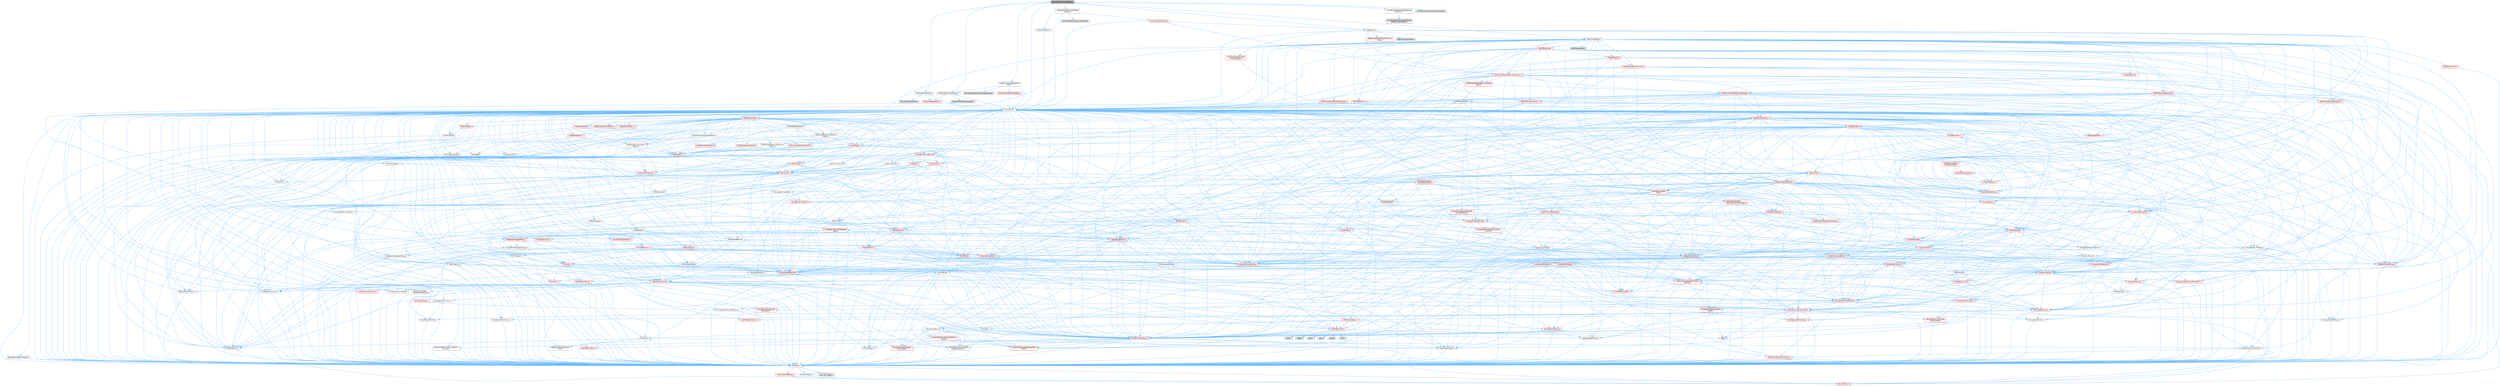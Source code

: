 digraph "AnimNextAnimationGraph.h"
{
 // INTERACTIVE_SVG=YES
 // LATEX_PDF_SIZE
  bgcolor="transparent";
  edge [fontname=Helvetica,fontsize=10,labelfontname=Helvetica,labelfontsize=10];
  node [fontname=Helvetica,fontsize=10,shape=box,height=0.2,width=0.4];
  Node1 [id="Node000001",label="AnimNextAnimationGraph.h",height=0.2,width=0.4,color="gray40", fillcolor="grey60", style="filled", fontcolor="black",tooltip=" "];
  Node1 -> Node2 [id="edge1_Node000001_Node000002",color="steelblue1",style="solid",tooltip=" "];
  Node2 [id="Node000002",label="CoreMinimal.h",height=0.2,width=0.4,color="grey40", fillcolor="white", style="filled",URL="$d7/d67/CoreMinimal_8h.html",tooltip=" "];
  Node2 -> Node3 [id="edge2_Node000002_Node000003",color="steelblue1",style="solid",tooltip=" "];
  Node3 [id="Node000003",label="CoreTypes.h",height=0.2,width=0.4,color="grey40", fillcolor="white", style="filled",URL="$dc/dec/CoreTypes_8h.html",tooltip=" "];
  Node3 -> Node4 [id="edge3_Node000003_Node000004",color="steelblue1",style="solid",tooltip=" "];
  Node4 [id="Node000004",label="HAL/Platform.h",height=0.2,width=0.4,color="red", fillcolor="#FFF0F0", style="filled",URL="$d9/dd0/Platform_8h.html",tooltip=" "];
  Node3 -> Node14 [id="edge4_Node000003_Node000014",color="steelblue1",style="solid",tooltip=" "];
  Node14 [id="Node000014",label="ProfilingDebugging\l/UMemoryDefines.h",height=0.2,width=0.4,color="grey40", fillcolor="white", style="filled",URL="$d2/da2/UMemoryDefines_8h.html",tooltip=" "];
  Node3 -> Node15 [id="edge5_Node000003_Node000015",color="steelblue1",style="solid",tooltip=" "];
  Node15 [id="Node000015",label="Misc/CoreMiscDefines.h",height=0.2,width=0.4,color="red", fillcolor="#FFF0F0", style="filled",URL="$da/d38/CoreMiscDefines_8h.html",tooltip=" "];
  Node15 -> Node4 [id="edge6_Node000015_Node000004",color="steelblue1",style="solid",tooltip=" "];
  Node3 -> Node16 [id="edge7_Node000003_Node000016",color="steelblue1",style="solid",tooltip=" "];
  Node16 [id="Node000016",label="Misc/CoreDefines.h",height=0.2,width=0.4,color="grey40", fillcolor="white", style="filled",URL="$d3/dd2/CoreDefines_8h.html",tooltip=" "];
  Node2 -> Node17 [id="edge8_Node000002_Node000017",color="steelblue1",style="solid",tooltip=" "];
  Node17 [id="Node000017",label="CoreFwd.h",height=0.2,width=0.4,color="grey40", fillcolor="white", style="filled",URL="$d1/d1e/CoreFwd_8h.html",tooltip=" "];
  Node17 -> Node3 [id="edge9_Node000017_Node000003",color="steelblue1",style="solid",tooltip=" "];
  Node17 -> Node18 [id="edge10_Node000017_Node000018",color="steelblue1",style="solid",tooltip=" "];
  Node18 [id="Node000018",label="Containers/ContainersFwd.h",height=0.2,width=0.4,color="grey40", fillcolor="white", style="filled",URL="$d4/d0a/ContainersFwd_8h.html",tooltip=" "];
  Node18 -> Node4 [id="edge11_Node000018_Node000004",color="steelblue1",style="solid",tooltip=" "];
  Node18 -> Node3 [id="edge12_Node000018_Node000003",color="steelblue1",style="solid",tooltip=" "];
  Node18 -> Node19 [id="edge13_Node000018_Node000019",color="steelblue1",style="solid",tooltip=" "];
  Node19 [id="Node000019",label="Traits/IsContiguousContainer.h",height=0.2,width=0.4,color="red", fillcolor="#FFF0F0", style="filled",URL="$d5/d3c/IsContiguousContainer_8h.html",tooltip=" "];
  Node19 -> Node3 [id="edge14_Node000019_Node000003",color="steelblue1",style="solid",tooltip=" "];
  Node17 -> Node22 [id="edge15_Node000017_Node000022",color="steelblue1",style="solid",tooltip=" "];
  Node22 [id="Node000022",label="Math/MathFwd.h",height=0.2,width=0.4,color="grey40", fillcolor="white", style="filled",URL="$d2/d10/MathFwd_8h.html",tooltip=" "];
  Node22 -> Node4 [id="edge16_Node000022_Node000004",color="steelblue1",style="solid",tooltip=" "];
  Node17 -> Node23 [id="edge17_Node000017_Node000023",color="steelblue1",style="solid",tooltip=" "];
  Node23 [id="Node000023",label="UObject/UObjectHierarchy\lFwd.h",height=0.2,width=0.4,color="grey40", fillcolor="white", style="filled",URL="$d3/d13/UObjectHierarchyFwd_8h.html",tooltip=" "];
  Node2 -> Node23 [id="edge18_Node000002_Node000023",color="steelblue1",style="solid",tooltip=" "];
  Node2 -> Node18 [id="edge19_Node000002_Node000018",color="steelblue1",style="solid",tooltip=" "];
  Node2 -> Node24 [id="edge20_Node000002_Node000024",color="steelblue1",style="solid",tooltip=" "];
  Node24 [id="Node000024",label="Misc/VarArgs.h",height=0.2,width=0.4,color="grey40", fillcolor="white", style="filled",URL="$d5/d6f/VarArgs_8h.html",tooltip=" "];
  Node24 -> Node3 [id="edge21_Node000024_Node000003",color="steelblue1",style="solid",tooltip=" "];
  Node2 -> Node25 [id="edge22_Node000002_Node000025",color="steelblue1",style="solid",tooltip=" "];
  Node25 [id="Node000025",label="Logging/LogVerbosity.h",height=0.2,width=0.4,color="grey40", fillcolor="white", style="filled",URL="$d2/d8f/LogVerbosity_8h.html",tooltip=" "];
  Node25 -> Node3 [id="edge23_Node000025_Node000003",color="steelblue1",style="solid",tooltip=" "];
  Node2 -> Node26 [id="edge24_Node000002_Node000026",color="steelblue1",style="solid",tooltip=" "];
  Node26 [id="Node000026",label="Misc/OutputDevice.h",height=0.2,width=0.4,color="grey40", fillcolor="white", style="filled",URL="$d7/d32/OutputDevice_8h.html",tooltip=" "];
  Node26 -> Node17 [id="edge25_Node000026_Node000017",color="steelblue1",style="solid",tooltip=" "];
  Node26 -> Node3 [id="edge26_Node000026_Node000003",color="steelblue1",style="solid",tooltip=" "];
  Node26 -> Node25 [id="edge27_Node000026_Node000025",color="steelblue1",style="solid",tooltip=" "];
  Node26 -> Node24 [id="edge28_Node000026_Node000024",color="steelblue1",style="solid",tooltip=" "];
  Node26 -> Node27 [id="edge29_Node000026_Node000027",color="steelblue1",style="solid",tooltip=" "];
  Node27 [id="Node000027",label="Templates/IsArrayOrRefOf\lTypeByPredicate.h",height=0.2,width=0.4,color="grey40", fillcolor="white", style="filled",URL="$d6/da1/IsArrayOrRefOfTypeByPredicate_8h.html",tooltip=" "];
  Node27 -> Node3 [id="edge30_Node000027_Node000003",color="steelblue1",style="solid",tooltip=" "];
  Node26 -> Node28 [id="edge31_Node000026_Node000028",color="steelblue1",style="solid",tooltip=" "];
  Node28 [id="Node000028",label="Templates/IsValidVariadic\lFunctionArg.h",height=0.2,width=0.4,color="red", fillcolor="#FFF0F0", style="filled",URL="$d0/dc8/IsValidVariadicFunctionArg_8h.html",tooltip=" "];
  Node28 -> Node3 [id="edge32_Node000028_Node000003",color="steelblue1",style="solid",tooltip=" "];
  Node26 -> Node30 [id="edge33_Node000026_Node000030",color="steelblue1",style="solid",tooltip=" "];
  Node30 [id="Node000030",label="Traits/IsCharEncodingCompatible\lWith.h",height=0.2,width=0.4,color="red", fillcolor="#FFF0F0", style="filled",URL="$df/dd1/IsCharEncodingCompatibleWith_8h.html",tooltip=" "];
  Node2 -> Node32 [id="edge34_Node000002_Node000032",color="steelblue1",style="solid",tooltip=" "];
  Node32 [id="Node000032",label="HAL/PlatformCrt.h",height=0.2,width=0.4,color="red", fillcolor="#FFF0F0", style="filled",URL="$d8/d75/PlatformCrt_8h.html",tooltip=" "];
  Node32 -> Node33 [id="edge35_Node000032_Node000033",color="steelblue1",style="solid",tooltip=" "];
  Node33 [id="Node000033",label="new",height=0.2,width=0.4,color="grey60", fillcolor="#E0E0E0", style="filled",tooltip=" "];
  Node32 -> Node34 [id="edge36_Node000032_Node000034",color="steelblue1",style="solid",tooltip=" "];
  Node34 [id="Node000034",label="wchar.h",height=0.2,width=0.4,color="grey60", fillcolor="#E0E0E0", style="filled",tooltip=" "];
  Node32 -> Node35 [id="edge37_Node000032_Node000035",color="steelblue1",style="solid",tooltip=" "];
  Node35 [id="Node000035",label="stddef.h",height=0.2,width=0.4,color="grey60", fillcolor="#E0E0E0", style="filled",tooltip=" "];
  Node32 -> Node36 [id="edge38_Node000032_Node000036",color="steelblue1",style="solid",tooltip=" "];
  Node36 [id="Node000036",label="stdlib.h",height=0.2,width=0.4,color="grey60", fillcolor="#E0E0E0", style="filled",tooltip=" "];
  Node32 -> Node37 [id="edge39_Node000032_Node000037",color="steelblue1",style="solid",tooltip=" "];
  Node37 [id="Node000037",label="stdio.h",height=0.2,width=0.4,color="grey60", fillcolor="#E0E0E0", style="filled",tooltip=" "];
  Node32 -> Node38 [id="edge40_Node000032_Node000038",color="steelblue1",style="solid",tooltip=" "];
  Node38 [id="Node000038",label="stdarg.h",height=0.2,width=0.4,color="grey60", fillcolor="#E0E0E0", style="filled",tooltip=" "];
  Node32 -> Node39 [id="edge41_Node000032_Node000039",color="steelblue1",style="solid",tooltip=" "];
  Node39 [id="Node000039",label="math.h",height=0.2,width=0.4,color="grey60", fillcolor="#E0E0E0", style="filled",tooltip=" "];
  Node2 -> Node42 [id="edge42_Node000002_Node000042",color="steelblue1",style="solid",tooltip=" "];
  Node42 [id="Node000042",label="HAL/PlatformMisc.h",height=0.2,width=0.4,color="red", fillcolor="#FFF0F0", style="filled",URL="$d0/df5/PlatformMisc_8h.html",tooltip=" "];
  Node42 -> Node3 [id="edge43_Node000042_Node000003",color="steelblue1",style="solid",tooltip=" "];
  Node2 -> Node61 [id="edge44_Node000002_Node000061",color="steelblue1",style="solid",tooltip=" "];
  Node61 [id="Node000061",label="Misc/AssertionMacros.h",height=0.2,width=0.4,color="red", fillcolor="#FFF0F0", style="filled",URL="$d0/dfa/AssertionMacros_8h.html",tooltip=" "];
  Node61 -> Node3 [id="edge45_Node000061_Node000003",color="steelblue1",style="solid",tooltip=" "];
  Node61 -> Node4 [id="edge46_Node000061_Node000004",color="steelblue1",style="solid",tooltip=" "];
  Node61 -> Node42 [id="edge47_Node000061_Node000042",color="steelblue1",style="solid",tooltip=" "];
  Node61 -> Node62 [id="edge48_Node000061_Node000062",color="steelblue1",style="solid",tooltip=" "];
  Node62 [id="Node000062",label="Templates/EnableIf.h",height=0.2,width=0.4,color="grey40", fillcolor="white", style="filled",URL="$d7/d60/EnableIf_8h.html",tooltip=" "];
  Node62 -> Node3 [id="edge49_Node000062_Node000003",color="steelblue1",style="solid",tooltip=" "];
  Node61 -> Node27 [id="edge50_Node000061_Node000027",color="steelblue1",style="solid",tooltip=" "];
  Node61 -> Node28 [id="edge51_Node000061_Node000028",color="steelblue1",style="solid",tooltip=" "];
  Node61 -> Node30 [id="edge52_Node000061_Node000030",color="steelblue1",style="solid",tooltip=" "];
  Node61 -> Node24 [id="edge53_Node000061_Node000024",color="steelblue1",style="solid",tooltip=" "];
  Node2 -> Node70 [id="edge54_Node000002_Node000070",color="steelblue1",style="solid",tooltip=" "];
  Node70 [id="Node000070",label="Templates/IsPointer.h",height=0.2,width=0.4,color="grey40", fillcolor="white", style="filled",URL="$d7/d05/IsPointer_8h.html",tooltip=" "];
  Node70 -> Node3 [id="edge55_Node000070_Node000003",color="steelblue1",style="solid",tooltip=" "];
  Node2 -> Node71 [id="edge56_Node000002_Node000071",color="steelblue1",style="solid",tooltip=" "];
  Node71 [id="Node000071",label="HAL/PlatformMemory.h",height=0.2,width=0.4,color="red", fillcolor="#FFF0F0", style="filled",URL="$de/d68/PlatformMemory_8h.html",tooltip=" "];
  Node71 -> Node3 [id="edge57_Node000071_Node000003",color="steelblue1",style="solid",tooltip=" "];
  Node2 -> Node54 [id="edge58_Node000002_Node000054",color="steelblue1",style="solid",tooltip=" "];
  Node54 [id="Node000054",label="HAL/PlatformAtomics.h",height=0.2,width=0.4,color="red", fillcolor="#FFF0F0", style="filled",URL="$d3/d36/PlatformAtomics_8h.html",tooltip=" "];
  Node54 -> Node3 [id="edge59_Node000054_Node000003",color="steelblue1",style="solid",tooltip=" "];
  Node2 -> Node76 [id="edge60_Node000002_Node000076",color="steelblue1",style="solid",tooltip=" "];
  Node76 [id="Node000076",label="Misc/Exec.h",height=0.2,width=0.4,color="grey40", fillcolor="white", style="filled",URL="$de/ddb/Exec_8h.html",tooltip=" "];
  Node76 -> Node3 [id="edge61_Node000076_Node000003",color="steelblue1",style="solid",tooltip=" "];
  Node76 -> Node61 [id="edge62_Node000076_Node000061",color="steelblue1",style="solid",tooltip=" "];
  Node2 -> Node77 [id="edge63_Node000002_Node000077",color="steelblue1",style="solid",tooltip=" "];
  Node77 [id="Node000077",label="HAL/MemoryBase.h",height=0.2,width=0.4,color="red", fillcolor="#FFF0F0", style="filled",URL="$d6/d9f/MemoryBase_8h.html",tooltip=" "];
  Node77 -> Node3 [id="edge64_Node000077_Node000003",color="steelblue1",style="solid",tooltip=" "];
  Node77 -> Node54 [id="edge65_Node000077_Node000054",color="steelblue1",style="solid",tooltip=" "];
  Node77 -> Node32 [id="edge66_Node000077_Node000032",color="steelblue1",style="solid",tooltip=" "];
  Node77 -> Node76 [id="edge67_Node000077_Node000076",color="steelblue1",style="solid",tooltip=" "];
  Node77 -> Node26 [id="edge68_Node000077_Node000026",color="steelblue1",style="solid",tooltip=" "];
  Node2 -> Node87 [id="edge69_Node000002_Node000087",color="steelblue1",style="solid",tooltip=" "];
  Node87 [id="Node000087",label="HAL/UnrealMemory.h",height=0.2,width=0.4,color="red", fillcolor="#FFF0F0", style="filled",URL="$d9/d96/UnrealMemory_8h.html",tooltip=" "];
  Node87 -> Node3 [id="edge70_Node000087_Node000003",color="steelblue1",style="solid",tooltip=" "];
  Node87 -> Node77 [id="edge71_Node000087_Node000077",color="steelblue1",style="solid",tooltip=" "];
  Node87 -> Node71 [id="edge72_Node000087_Node000071",color="steelblue1",style="solid",tooltip=" "];
  Node87 -> Node70 [id="edge73_Node000087_Node000070",color="steelblue1",style="solid",tooltip=" "];
  Node2 -> Node89 [id="edge74_Node000002_Node000089",color="steelblue1",style="solid",tooltip=" "];
  Node89 [id="Node000089",label="Templates/IsArithmetic.h",height=0.2,width=0.4,color="grey40", fillcolor="white", style="filled",URL="$d2/d5d/IsArithmetic_8h.html",tooltip=" "];
  Node89 -> Node3 [id="edge75_Node000089_Node000003",color="steelblue1",style="solid",tooltip=" "];
  Node2 -> Node83 [id="edge76_Node000002_Node000083",color="steelblue1",style="solid",tooltip=" "];
  Node83 [id="Node000083",label="Templates/AndOrNot.h",height=0.2,width=0.4,color="grey40", fillcolor="white", style="filled",URL="$db/d0a/AndOrNot_8h.html",tooltip=" "];
  Node83 -> Node3 [id="edge77_Node000083_Node000003",color="steelblue1",style="solid",tooltip=" "];
  Node2 -> Node90 [id="edge78_Node000002_Node000090",color="steelblue1",style="solid",tooltip=" "];
  Node90 [id="Node000090",label="Templates/IsPODType.h",height=0.2,width=0.4,color="grey40", fillcolor="white", style="filled",URL="$d7/db1/IsPODType_8h.html",tooltip=" "];
  Node90 -> Node3 [id="edge79_Node000090_Node000003",color="steelblue1",style="solid",tooltip=" "];
  Node2 -> Node91 [id="edge80_Node000002_Node000091",color="steelblue1",style="solid",tooltip=" "];
  Node91 [id="Node000091",label="Templates/IsUECoreType.h",height=0.2,width=0.4,color="red", fillcolor="#FFF0F0", style="filled",URL="$d1/db8/IsUECoreType_8h.html",tooltip=" "];
  Node91 -> Node3 [id="edge81_Node000091_Node000003",color="steelblue1",style="solid",tooltip=" "];
  Node2 -> Node84 [id="edge82_Node000002_Node000084",color="steelblue1",style="solid",tooltip=" "];
  Node84 [id="Node000084",label="Templates/IsTriviallyCopy\lConstructible.h",height=0.2,width=0.4,color="red", fillcolor="#FFF0F0", style="filled",URL="$d3/d78/IsTriviallyCopyConstructible_8h.html",tooltip=" "];
  Node84 -> Node3 [id="edge83_Node000084_Node000003",color="steelblue1",style="solid",tooltip=" "];
  Node2 -> Node92 [id="edge84_Node000002_Node000092",color="steelblue1",style="solid",tooltip=" "];
  Node92 [id="Node000092",label="Templates/UnrealTypeTraits.h",height=0.2,width=0.4,color="red", fillcolor="#FFF0F0", style="filled",URL="$d2/d2d/UnrealTypeTraits_8h.html",tooltip=" "];
  Node92 -> Node3 [id="edge85_Node000092_Node000003",color="steelblue1",style="solid",tooltip=" "];
  Node92 -> Node70 [id="edge86_Node000092_Node000070",color="steelblue1",style="solid",tooltip=" "];
  Node92 -> Node61 [id="edge87_Node000092_Node000061",color="steelblue1",style="solid",tooltip=" "];
  Node92 -> Node83 [id="edge88_Node000092_Node000083",color="steelblue1",style="solid",tooltip=" "];
  Node92 -> Node62 [id="edge89_Node000092_Node000062",color="steelblue1",style="solid",tooltip=" "];
  Node92 -> Node89 [id="edge90_Node000092_Node000089",color="steelblue1",style="solid",tooltip=" "];
  Node92 -> Node90 [id="edge91_Node000092_Node000090",color="steelblue1",style="solid",tooltip=" "];
  Node92 -> Node91 [id="edge92_Node000092_Node000091",color="steelblue1",style="solid",tooltip=" "];
  Node92 -> Node84 [id="edge93_Node000092_Node000084",color="steelblue1",style="solid",tooltip=" "];
  Node2 -> Node62 [id="edge94_Node000002_Node000062",color="steelblue1",style="solid",tooltip=" "];
  Node2 -> Node94 [id="edge95_Node000002_Node000094",color="steelblue1",style="solid",tooltip=" "];
  Node94 [id="Node000094",label="Templates/RemoveReference.h",height=0.2,width=0.4,color="grey40", fillcolor="white", style="filled",URL="$da/dbe/RemoveReference_8h.html",tooltip=" "];
  Node94 -> Node3 [id="edge96_Node000094_Node000003",color="steelblue1",style="solid",tooltip=" "];
  Node2 -> Node95 [id="edge97_Node000002_Node000095",color="steelblue1",style="solid",tooltip=" "];
  Node95 [id="Node000095",label="Templates/IntegralConstant.h",height=0.2,width=0.4,color="grey40", fillcolor="white", style="filled",URL="$db/d1b/IntegralConstant_8h.html",tooltip=" "];
  Node95 -> Node3 [id="edge98_Node000095_Node000003",color="steelblue1",style="solid",tooltip=" "];
  Node2 -> Node96 [id="edge99_Node000002_Node000096",color="steelblue1",style="solid",tooltip=" "];
  Node96 [id="Node000096",label="Templates/IsClass.h",height=0.2,width=0.4,color="grey40", fillcolor="white", style="filled",URL="$db/dcb/IsClass_8h.html",tooltip=" "];
  Node96 -> Node3 [id="edge100_Node000096_Node000003",color="steelblue1",style="solid",tooltip=" "];
  Node2 -> Node97 [id="edge101_Node000002_Node000097",color="steelblue1",style="solid",tooltip=" "];
  Node97 [id="Node000097",label="Templates/TypeCompatible\lBytes.h",height=0.2,width=0.4,color="red", fillcolor="#FFF0F0", style="filled",URL="$df/d0a/TypeCompatibleBytes_8h.html",tooltip=" "];
  Node97 -> Node3 [id="edge102_Node000097_Node000003",color="steelblue1",style="solid",tooltip=" "];
  Node97 -> Node33 [id="edge103_Node000097_Node000033",color="steelblue1",style="solid",tooltip=" "];
  Node2 -> Node19 [id="edge104_Node000002_Node000019",color="steelblue1",style="solid",tooltip=" "];
  Node2 -> Node98 [id="edge105_Node000002_Node000098",color="steelblue1",style="solid",tooltip=" "];
  Node98 [id="Node000098",label="Templates/UnrealTemplate.h",height=0.2,width=0.4,color="red", fillcolor="#FFF0F0", style="filled",URL="$d4/d24/UnrealTemplate_8h.html",tooltip=" "];
  Node98 -> Node3 [id="edge106_Node000098_Node000003",color="steelblue1",style="solid",tooltip=" "];
  Node98 -> Node70 [id="edge107_Node000098_Node000070",color="steelblue1",style="solid",tooltip=" "];
  Node98 -> Node87 [id="edge108_Node000098_Node000087",color="steelblue1",style="solid",tooltip=" "];
  Node98 -> Node92 [id="edge109_Node000098_Node000092",color="steelblue1",style="solid",tooltip=" "];
  Node98 -> Node94 [id="edge110_Node000098_Node000094",color="steelblue1",style="solid",tooltip=" "];
  Node98 -> Node97 [id="edge111_Node000098_Node000097",color="steelblue1",style="solid",tooltip=" "];
  Node98 -> Node19 [id="edge112_Node000098_Node000019",color="steelblue1",style="solid",tooltip=" "];
  Node2 -> Node47 [id="edge113_Node000002_Node000047",color="steelblue1",style="solid",tooltip=" "];
  Node47 [id="Node000047",label="Math/NumericLimits.h",height=0.2,width=0.4,color="grey40", fillcolor="white", style="filled",URL="$df/d1b/NumericLimits_8h.html",tooltip=" "];
  Node47 -> Node3 [id="edge114_Node000047_Node000003",color="steelblue1",style="solid",tooltip=" "];
  Node2 -> Node102 [id="edge115_Node000002_Node000102",color="steelblue1",style="solid",tooltip=" "];
  Node102 [id="Node000102",label="HAL/PlatformMath.h",height=0.2,width=0.4,color="red", fillcolor="#FFF0F0", style="filled",URL="$dc/d53/PlatformMath_8h.html",tooltip=" "];
  Node102 -> Node3 [id="edge116_Node000102_Node000003",color="steelblue1",style="solid",tooltip=" "];
  Node2 -> Node85 [id="edge117_Node000002_Node000085",color="steelblue1",style="solid",tooltip=" "];
  Node85 [id="Node000085",label="Templates/IsTriviallyCopy\lAssignable.h",height=0.2,width=0.4,color="red", fillcolor="#FFF0F0", style="filled",URL="$d2/df2/IsTriviallyCopyAssignable_8h.html",tooltip=" "];
  Node85 -> Node3 [id="edge118_Node000085_Node000003",color="steelblue1",style="solid",tooltip=" "];
  Node2 -> Node110 [id="edge119_Node000002_Node000110",color="steelblue1",style="solid",tooltip=" "];
  Node110 [id="Node000110",label="Templates/MemoryOps.h",height=0.2,width=0.4,color="red", fillcolor="#FFF0F0", style="filled",URL="$db/dea/MemoryOps_8h.html",tooltip=" "];
  Node110 -> Node3 [id="edge120_Node000110_Node000003",color="steelblue1",style="solid",tooltip=" "];
  Node110 -> Node87 [id="edge121_Node000110_Node000087",color="steelblue1",style="solid",tooltip=" "];
  Node110 -> Node85 [id="edge122_Node000110_Node000085",color="steelblue1",style="solid",tooltip=" "];
  Node110 -> Node84 [id="edge123_Node000110_Node000084",color="steelblue1",style="solid",tooltip=" "];
  Node110 -> Node92 [id="edge124_Node000110_Node000092",color="steelblue1",style="solid",tooltip=" "];
  Node110 -> Node33 [id="edge125_Node000110_Node000033",color="steelblue1",style="solid",tooltip=" "];
  Node2 -> Node111 [id="edge126_Node000002_Node000111",color="steelblue1",style="solid",tooltip=" "];
  Node111 [id="Node000111",label="Containers/ContainerAllocation\lPolicies.h",height=0.2,width=0.4,color="red", fillcolor="#FFF0F0", style="filled",URL="$d7/dff/ContainerAllocationPolicies_8h.html",tooltip=" "];
  Node111 -> Node3 [id="edge127_Node000111_Node000003",color="steelblue1",style="solid",tooltip=" "];
  Node111 -> Node111 [id="edge128_Node000111_Node000111",color="steelblue1",style="solid",tooltip=" "];
  Node111 -> Node102 [id="edge129_Node000111_Node000102",color="steelblue1",style="solid",tooltip=" "];
  Node111 -> Node87 [id="edge130_Node000111_Node000087",color="steelblue1",style="solid",tooltip=" "];
  Node111 -> Node47 [id="edge131_Node000111_Node000047",color="steelblue1",style="solid",tooltip=" "];
  Node111 -> Node61 [id="edge132_Node000111_Node000061",color="steelblue1",style="solid",tooltip=" "];
  Node111 -> Node110 [id="edge133_Node000111_Node000110",color="steelblue1",style="solid",tooltip=" "];
  Node111 -> Node97 [id="edge134_Node000111_Node000097",color="steelblue1",style="solid",tooltip=" "];
  Node2 -> Node114 [id="edge135_Node000002_Node000114",color="steelblue1",style="solid",tooltip=" "];
  Node114 [id="Node000114",label="Templates/IsEnumClass.h",height=0.2,width=0.4,color="grey40", fillcolor="white", style="filled",URL="$d7/d15/IsEnumClass_8h.html",tooltip=" "];
  Node114 -> Node3 [id="edge136_Node000114_Node000003",color="steelblue1",style="solid",tooltip=" "];
  Node114 -> Node83 [id="edge137_Node000114_Node000083",color="steelblue1",style="solid",tooltip=" "];
  Node2 -> Node115 [id="edge138_Node000002_Node000115",color="steelblue1",style="solid",tooltip=" "];
  Node115 [id="Node000115",label="HAL/PlatformProperties.h",height=0.2,width=0.4,color="red", fillcolor="#FFF0F0", style="filled",URL="$d9/db0/PlatformProperties_8h.html",tooltip=" "];
  Node115 -> Node3 [id="edge139_Node000115_Node000003",color="steelblue1",style="solid",tooltip=" "];
  Node2 -> Node118 [id="edge140_Node000002_Node000118",color="steelblue1",style="solid",tooltip=" "];
  Node118 [id="Node000118",label="Misc/EngineVersionBase.h",height=0.2,width=0.4,color="grey40", fillcolor="white", style="filled",URL="$d5/d2b/EngineVersionBase_8h.html",tooltip=" "];
  Node118 -> Node3 [id="edge141_Node000118_Node000003",color="steelblue1",style="solid",tooltip=" "];
  Node2 -> Node119 [id="edge142_Node000002_Node000119",color="steelblue1",style="solid",tooltip=" "];
  Node119 [id="Node000119",label="Internationalization\l/TextNamespaceFwd.h",height=0.2,width=0.4,color="grey40", fillcolor="white", style="filled",URL="$d8/d97/TextNamespaceFwd_8h.html",tooltip=" "];
  Node119 -> Node3 [id="edge143_Node000119_Node000003",color="steelblue1",style="solid",tooltip=" "];
  Node2 -> Node120 [id="edge144_Node000002_Node000120",color="steelblue1",style="solid",tooltip=" "];
  Node120 [id="Node000120",label="Serialization/Archive.h",height=0.2,width=0.4,color="red", fillcolor="#FFF0F0", style="filled",URL="$d7/d3b/Archive_8h.html",tooltip=" "];
  Node120 -> Node17 [id="edge145_Node000120_Node000017",color="steelblue1",style="solid",tooltip=" "];
  Node120 -> Node3 [id="edge146_Node000120_Node000003",color="steelblue1",style="solid",tooltip=" "];
  Node120 -> Node115 [id="edge147_Node000120_Node000115",color="steelblue1",style="solid",tooltip=" "];
  Node120 -> Node119 [id="edge148_Node000120_Node000119",color="steelblue1",style="solid",tooltip=" "];
  Node120 -> Node22 [id="edge149_Node000120_Node000022",color="steelblue1",style="solid",tooltip=" "];
  Node120 -> Node61 [id="edge150_Node000120_Node000061",color="steelblue1",style="solid",tooltip=" "];
  Node120 -> Node118 [id="edge151_Node000120_Node000118",color="steelblue1",style="solid",tooltip=" "];
  Node120 -> Node24 [id="edge152_Node000120_Node000024",color="steelblue1",style="solid",tooltip=" "];
  Node120 -> Node62 [id="edge153_Node000120_Node000062",color="steelblue1",style="solid",tooltip=" "];
  Node120 -> Node27 [id="edge154_Node000120_Node000027",color="steelblue1",style="solid",tooltip=" "];
  Node120 -> Node114 [id="edge155_Node000120_Node000114",color="steelblue1",style="solid",tooltip=" "];
  Node120 -> Node28 [id="edge156_Node000120_Node000028",color="steelblue1",style="solid",tooltip=" "];
  Node120 -> Node98 [id="edge157_Node000120_Node000098",color="steelblue1",style="solid",tooltip=" "];
  Node120 -> Node30 [id="edge158_Node000120_Node000030",color="steelblue1",style="solid",tooltip=" "];
  Node120 -> Node123 [id="edge159_Node000120_Node000123",color="steelblue1",style="solid",tooltip=" "];
  Node123 [id="Node000123",label="UObject/ObjectVersion.h",height=0.2,width=0.4,color="grey40", fillcolor="white", style="filled",URL="$da/d63/ObjectVersion_8h.html",tooltip=" "];
  Node123 -> Node3 [id="edge160_Node000123_Node000003",color="steelblue1",style="solid",tooltip=" "];
  Node2 -> Node124 [id="edge161_Node000002_Node000124",color="steelblue1",style="solid",tooltip=" "];
  Node124 [id="Node000124",label="Templates/Less.h",height=0.2,width=0.4,color="grey40", fillcolor="white", style="filled",URL="$de/dc8/Less_8h.html",tooltip=" "];
  Node124 -> Node3 [id="edge162_Node000124_Node000003",color="steelblue1",style="solid",tooltip=" "];
  Node124 -> Node98 [id="edge163_Node000124_Node000098",color="steelblue1",style="solid",tooltip=" "];
  Node2 -> Node125 [id="edge164_Node000002_Node000125",color="steelblue1",style="solid",tooltip=" "];
  Node125 [id="Node000125",label="Templates/Sorting.h",height=0.2,width=0.4,color="red", fillcolor="#FFF0F0", style="filled",URL="$d3/d9e/Sorting_8h.html",tooltip=" "];
  Node125 -> Node3 [id="edge165_Node000125_Node000003",color="steelblue1",style="solid",tooltip=" "];
  Node125 -> Node102 [id="edge166_Node000125_Node000102",color="steelblue1",style="solid",tooltip=" "];
  Node125 -> Node124 [id="edge167_Node000125_Node000124",color="steelblue1",style="solid",tooltip=" "];
  Node2 -> Node136 [id="edge168_Node000002_Node000136",color="steelblue1",style="solid",tooltip=" "];
  Node136 [id="Node000136",label="Misc/Char.h",height=0.2,width=0.4,color="red", fillcolor="#FFF0F0", style="filled",URL="$d0/d58/Char_8h.html",tooltip=" "];
  Node136 -> Node3 [id="edge169_Node000136_Node000003",color="steelblue1",style="solid",tooltip=" "];
  Node2 -> Node139 [id="edge170_Node000002_Node000139",color="steelblue1",style="solid",tooltip=" "];
  Node139 [id="Node000139",label="GenericPlatform/GenericPlatform\lStricmp.h",height=0.2,width=0.4,color="grey40", fillcolor="white", style="filled",URL="$d2/d86/GenericPlatformStricmp_8h.html",tooltip=" "];
  Node139 -> Node3 [id="edge171_Node000139_Node000003",color="steelblue1",style="solid",tooltip=" "];
  Node2 -> Node140 [id="edge172_Node000002_Node000140",color="steelblue1",style="solid",tooltip=" "];
  Node140 [id="Node000140",label="GenericPlatform/GenericPlatform\lString.h",height=0.2,width=0.4,color="red", fillcolor="#FFF0F0", style="filled",URL="$dd/d20/GenericPlatformString_8h.html",tooltip=" "];
  Node140 -> Node3 [id="edge173_Node000140_Node000003",color="steelblue1",style="solid",tooltip=" "];
  Node140 -> Node139 [id="edge174_Node000140_Node000139",color="steelblue1",style="solid",tooltip=" "];
  Node140 -> Node62 [id="edge175_Node000140_Node000062",color="steelblue1",style="solid",tooltip=" "];
  Node140 -> Node30 [id="edge176_Node000140_Node000030",color="steelblue1",style="solid",tooltip=" "];
  Node2 -> Node73 [id="edge177_Node000002_Node000073",color="steelblue1",style="solid",tooltip=" "];
  Node73 [id="Node000073",label="HAL/PlatformString.h",height=0.2,width=0.4,color="red", fillcolor="#FFF0F0", style="filled",URL="$db/db5/PlatformString_8h.html",tooltip=" "];
  Node73 -> Node3 [id="edge178_Node000073_Node000003",color="steelblue1",style="solid",tooltip=" "];
  Node2 -> Node143 [id="edge179_Node000002_Node000143",color="steelblue1",style="solid",tooltip=" "];
  Node143 [id="Node000143",label="Misc/CString.h",height=0.2,width=0.4,color="grey40", fillcolor="white", style="filled",URL="$d2/d49/CString_8h.html",tooltip=" "];
  Node143 -> Node3 [id="edge180_Node000143_Node000003",color="steelblue1",style="solid",tooltip=" "];
  Node143 -> Node32 [id="edge181_Node000143_Node000032",color="steelblue1",style="solid",tooltip=" "];
  Node143 -> Node73 [id="edge182_Node000143_Node000073",color="steelblue1",style="solid",tooltip=" "];
  Node143 -> Node61 [id="edge183_Node000143_Node000061",color="steelblue1",style="solid",tooltip=" "];
  Node143 -> Node136 [id="edge184_Node000143_Node000136",color="steelblue1",style="solid",tooltip=" "];
  Node143 -> Node24 [id="edge185_Node000143_Node000024",color="steelblue1",style="solid",tooltip=" "];
  Node143 -> Node27 [id="edge186_Node000143_Node000027",color="steelblue1",style="solid",tooltip=" "];
  Node143 -> Node28 [id="edge187_Node000143_Node000028",color="steelblue1",style="solid",tooltip=" "];
  Node143 -> Node30 [id="edge188_Node000143_Node000030",color="steelblue1",style="solid",tooltip=" "];
  Node2 -> Node144 [id="edge189_Node000002_Node000144",color="steelblue1",style="solid",tooltip=" "];
  Node144 [id="Node000144",label="Misc/Crc.h",height=0.2,width=0.4,color="red", fillcolor="#FFF0F0", style="filled",URL="$d4/dd2/Crc_8h.html",tooltip=" "];
  Node144 -> Node3 [id="edge190_Node000144_Node000003",color="steelblue1",style="solid",tooltip=" "];
  Node144 -> Node73 [id="edge191_Node000144_Node000073",color="steelblue1",style="solid",tooltip=" "];
  Node144 -> Node61 [id="edge192_Node000144_Node000061",color="steelblue1",style="solid",tooltip=" "];
  Node144 -> Node143 [id="edge193_Node000144_Node000143",color="steelblue1",style="solid",tooltip=" "];
  Node144 -> Node136 [id="edge194_Node000144_Node000136",color="steelblue1",style="solid",tooltip=" "];
  Node144 -> Node92 [id="edge195_Node000144_Node000092",color="steelblue1",style="solid",tooltip=" "];
  Node2 -> Node135 [id="edge196_Node000002_Node000135",color="steelblue1",style="solid",tooltip=" "];
  Node135 [id="Node000135",label="Math/UnrealMathUtility.h",height=0.2,width=0.4,color="red", fillcolor="#FFF0F0", style="filled",URL="$db/db8/UnrealMathUtility_8h.html",tooltip=" "];
  Node135 -> Node3 [id="edge197_Node000135_Node000003",color="steelblue1",style="solid",tooltip=" "];
  Node135 -> Node61 [id="edge198_Node000135_Node000061",color="steelblue1",style="solid",tooltip=" "];
  Node135 -> Node102 [id="edge199_Node000135_Node000102",color="steelblue1",style="solid",tooltip=" "];
  Node135 -> Node22 [id="edge200_Node000135_Node000022",color="steelblue1",style="solid",tooltip=" "];
  Node2 -> Node145 [id="edge201_Node000002_Node000145",color="steelblue1",style="solid",tooltip=" "];
  Node145 [id="Node000145",label="Containers/UnrealString.h",height=0.2,width=0.4,color="red", fillcolor="#FFF0F0", style="filled",URL="$d5/dba/UnrealString_8h.html",tooltip=" "];
  Node2 -> Node149 [id="edge202_Node000002_Node000149",color="steelblue1",style="solid",tooltip=" "];
  Node149 [id="Node000149",label="Containers/Array.h",height=0.2,width=0.4,color="red", fillcolor="#FFF0F0", style="filled",URL="$df/dd0/Array_8h.html",tooltip=" "];
  Node149 -> Node3 [id="edge203_Node000149_Node000003",color="steelblue1",style="solid",tooltip=" "];
  Node149 -> Node61 [id="edge204_Node000149_Node000061",color="steelblue1",style="solid",tooltip=" "];
  Node149 -> Node87 [id="edge205_Node000149_Node000087",color="steelblue1",style="solid",tooltip=" "];
  Node149 -> Node92 [id="edge206_Node000149_Node000092",color="steelblue1",style="solid",tooltip=" "];
  Node149 -> Node98 [id="edge207_Node000149_Node000098",color="steelblue1",style="solid",tooltip=" "];
  Node149 -> Node111 [id="edge208_Node000149_Node000111",color="steelblue1",style="solid",tooltip=" "];
  Node149 -> Node120 [id="edge209_Node000149_Node000120",color="steelblue1",style="solid",tooltip=" "];
  Node149 -> Node128 [id="edge210_Node000149_Node000128",color="steelblue1",style="solid",tooltip=" "];
  Node128 [id="Node000128",label="Templates/Invoke.h",height=0.2,width=0.4,color="red", fillcolor="#FFF0F0", style="filled",URL="$d7/deb/Invoke_8h.html",tooltip=" "];
  Node128 -> Node3 [id="edge211_Node000128_Node000003",color="steelblue1",style="solid",tooltip=" "];
  Node128 -> Node98 [id="edge212_Node000128_Node000098",color="steelblue1",style="solid",tooltip=" "];
  Node149 -> Node124 [id="edge213_Node000149_Node000124",color="steelblue1",style="solid",tooltip=" "];
  Node149 -> Node125 [id="edge214_Node000149_Node000125",color="steelblue1",style="solid",tooltip=" "];
  Node149 -> Node172 [id="edge215_Node000149_Node000172",color="steelblue1",style="solid",tooltip=" "];
  Node172 [id="Node000172",label="Templates/AlignmentTemplates.h",height=0.2,width=0.4,color="red", fillcolor="#FFF0F0", style="filled",URL="$dd/d32/AlignmentTemplates_8h.html",tooltip=" "];
  Node172 -> Node3 [id="edge216_Node000172_Node000003",color="steelblue1",style="solid",tooltip=" "];
  Node172 -> Node70 [id="edge217_Node000172_Node000070",color="steelblue1",style="solid",tooltip=" "];
  Node2 -> Node173 [id="edge218_Node000002_Node000173",color="steelblue1",style="solid",tooltip=" "];
  Node173 [id="Node000173",label="Misc/FrameNumber.h",height=0.2,width=0.4,color="grey40", fillcolor="white", style="filled",URL="$dd/dbd/FrameNumber_8h.html",tooltip=" "];
  Node173 -> Node3 [id="edge219_Node000173_Node000003",color="steelblue1",style="solid",tooltip=" "];
  Node173 -> Node47 [id="edge220_Node000173_Node000047",color="steelblue1",style="solid",tooltip=" "];
  Node173 -> Node135 [id="edge221_Node000173_Node000135",color="steelblue1",style="solid",tooltip=" "];
  Node173 -> Node62 [id="edge222_Node000173_Node000062",color="steelblue1",style="solid",tooltip=" "];
  Node173 -> Node92 [id="edge223_Node000173_Node000092",color="steelblue1",style="solid",tooltip=" "];
  Node2 -> Node174 [id="edge224_Node000002_Node000174",color="steelblue1",style="solid",tooltip=" "];
  Node174 [id="Node000174",label="Misc/Timespan.h",height=0.2,width=0.4,color="grey40", fillcolor="white", style="filled",URL="$da/dd9/Timespan_8h.html",tooltip=" "];
  Node174 -> Node3 [id="edge225_Node000174_Node000003",color="steelblue1",style="solid",tooltip=" "];
  Node174 -> Node175 [id="edge226_Node000174_Node000175",color="steelblue1",style="solid",tooltip=" "];
  Node175 [id="Node000175",label="Math/Interval.h",height=0.2,width=0.4,color="grey40", fillcolor="white", style="filled",URL="$d1/d55/Interval_8h.html",tooltip=" "];
  Node175 -> Node3 [id="edge227_Node000175_Node000003",color="steelblue1",style="solid",tooltip=" "];
  Node175 -> Node89 [id="edge228_Node000175_Node000089",color="steelblue1",style="solid",tooltip=" "];
  Node175 -> Node92 [id="edge229_Node000175_Node000092",color="steelblue1",style="solid",tooltip=" "];
  Node175 -> Node47 [id="edge230_Node000175_Node000047",color="steelblue1",style="solid",tooltip=" "];
  Node175 -> Node135 [id="edge231_Node000175_Node000135",color="steelblue1",style="solid",tooltip=" "];
  Node174 -> Node135 [id="edge232_Node000174_Node000135",color="steelblue1",style="solid",tooltip=" "];
  Node174 -> Node61 [id="edge233_Node000174_Node000061",color="steelblue1",style="solid",tooltip=" "];
  Node2 -> Node176 [id="edge234_Node000002_Node000176",color="steelblue1",style="solid",tooltip=" "];
  Node176 [id="Node000176",label="Containers/StringConv.h",height=0.2,width=0.4,color="red", fillcolor="#FFF0F0", style="filled",URL="$d3/ddf/StringConv_8h.html",tooltip=" "];
  Node176 -> Node3 [id="edge235_Node000176_Node000003",color="steelblue1",style="solid",tooltip=" "];
  Node176 -> Node61 [id="edge236_Node000176_Node000061",color="steelblue1",style="solid",tooltip=" "];
  Node176 -> Node111 [id="edge237_Node000176_Node000111",color="steelblue1",style="solid",tooltip=" "];
  Node176 -> Node149 [id="edge238_Node000176_Node000149",color="steelblue1",style="solid",tooltip=" "];
  Node176 -> Node143 [id="edge239_Node000176_Node000143",color="steelblue1",style="solid",tooltip=" "];
  Node176 -> Node177 [id="edge240_Node000176_Node000177",color="steelblue1",style="solid",tooltip=" "];
  Node177 [id="Node000177",label="Templates/IsArray.h",height=0.2,width=0.4,color="grey40", fillcolor="white", style="filled",URL="$d8/d8d/IsArray_8h.html",tooltip=" "];
  Node177 -> Node3 [id="edge241_Node000177_Node000003",color="steelblue1",style="solid",tooltip=" "];
  Node176 -> Node98 [id="edge242_Node000176_Node000098",color="steelblue1",style="solid",tooltip=" "];
  Node176 -> Node92 [id="edge243_Node000176_Node000092",color="steelblue1",style="solid",tooltip=" "];
  Node176 -> Node30 [id="edge244_Node000176_Node000030",color="steelblue1",style="solid",tooltip=" "];
  Node176 -> Node19 [id="edge245_Node000176_Node000019",color="steelblue1",style="solid",tooltip=" "];
  Node2 -> Node178 [id="edge246_Node000002_Node000178",color="steelblue1",style="solid",tooltip=" "];
  Node178 [id="Node000178",label="UObject/UnrealNames.h",height=0.2,width=0.4,color="red", fillcolor="#FFF0F0", style="filled",URL="$d8/db1/UnrealNames_8h.html",tooltip=" "];
  Node178 -> Node3 [id="edge247_Node000178_Node000003",color="steelblue1",style="solid",tooltip=" "];
  Node2 -> Node180 [id="edge248_Node000002_Node000180",color="steelblue1",style="solid",tooltip=" "];
  Node180 [id="Node000180",label="UObject/NameTypes.h",height=0.2,width=0.4,color="red", fillcolor="#FFF0F0", style="filled",URL="$d6/d35/NameTypes_8h.html",tooltip=" "];
  Node180 -> Node3 [id="edge249_Node000180_Node000003",color="steelblue1",style="solid",tooltip=" "];
  Node180 -> Node61 [id="edge250_Node000180_Node000061",color="steelblue1",style="solid",tooltip=" "];
  Node180 -> Node87 [id="edge251_Node000180_Node000087",color="steelblue1",style="solid",tooltip=" "];
  Node180 -> Node92 [id="edge252_Node000180_Node000092",color="steelblue1",style="solid",tooltip=" "];
  Node180 -> Node98 [id="edge253_Node000180_Node000098",color="steelblue1",style="solid",tooltip=" "];
  Node180 -> Node145 [id="edge254_Node000180_Node000145",color="steelblue1",style="solid",tooltip=" "];
  Node180 -> Node176 [id="edge255_Node000180_Node000176",color="steelblue1",style="solid",tooltip=" "];
  Node180 -> Node178 [id="edge256_Node000180_Node000178",color="steelblue1",style="solid",tooltip=" "];
  Node2 -> Node188 [id="edge257_Node000002_Node000188",color="steelblue1",style="solid",tooltip=" "];
  Node188 [id="Node000188",label="Misc/Parse.h",height=0.2,width=0.4,color="red", fillcolor="#FFF0F0", style="filled",URL="$dc/d71/Parse_8h.html",tooltip=" "];
  Node188 -> Node145 [id="edge258_Node000188_Node000145",color="steelblue1",style="solid",tooltip=" "];
  Node188 -> Node3 [id="edge259_Node000188_Node000003",color="steelblue1",style="solid",tooltip=" "];
  Node188 -> Node32 [id="edge260_Node000188_Node000032",color="steelblue1",style="solid",tooltip=" "];
  Node188 -> Node189 [id="edge261_Node000188_Node000189",color="steelblue1",style="solid",tooltip=" "];
  Node189 [id="Node000189",label="Templates/Function.h",height=0.2,width=0.4,color="red", fillcolor="#FFF0F0", style="filled",URL="$df/df5/Function_8h.html",tooltip=" "];
  Node189 -> Node3 [id="edge262_Node000189_Node000003",color="steelblue1",style="solid",tooltip=" "];
  Node189 -> Node61 [id="edge263_Node000189_Node000061",color="steelblue1",style="solid",tooltip=" "];
  Node189 -> Node87 [id="edge264_Node000189_Node000087",color="steelblue1",style="solid",tooltip=" "];
  Node189 -> Node92 [id="edge265_Node000189_Node000092",color="steelblue1",style="solid",tooltip=" "];
  Node189 -> Node128 [id="edge266_Node000189_Node000128",color="steelblue1",style="solid",tooltip=" "];
  Node189 -> Node98 [id="edge267_Node000189_Node000098",color="steelblue1",style="solid",tooltip=" "];
  Node189 -> Node135 [id="edge268_Node000189_Node000135",color="steelblue1",style="solid",tooltip=" "];
  Node189 -> Node33 [id="edge269_Node000189_Node000033",color="steelblue1",style="solid",tooltip=" "];
  Node2 -> Node172 [id="edge270_Node000002_Node000172",color="steelblue1",style="solid",tooltip=" "];
  Node2 -> Node191 [id="edge271_Node000002_Node000191",color="steelblue1",style="solid",tooltip=" "];
  Node191 [id="Node000191",label="Misc/StructBuilder.h",height=0.2,width=0.4,color="grey40", fillcolor="white", style="filled",URL="$d9/db3/StructBuilder_8h.html",tooltip=" "];
  Node191 -> Node3 [id="edge272_Node000191_Node000003",color="steelblue1",style="solid",tooltip=" "];
  Node191 -> Node135 [id="edge273_Node000191_Node000135",color="steelblue1",style="solid",tooltip=" "];
  Node191 -> Node172 [id="edge274_Node000191_Node000172",color="steelblue1",style="solid",tooltip=" "];
  Node2 -> Node104 [id="edge275_Node000002_Node000104",color="steelblue1",style="solid",tooltip=" "];
  Node104 [id="Node000104",label="Templates/Decay.h",height=0.2,width=0.4,color="red", fillcolor="#FFF0F0", style="filled",URL="$dd/d0f/Decay_8h.html",tooltip=" "];
  Node104 -> Node3 [id="edge276_Node000104_Node000003",color="steelblue1",style="solid",tooltip=" "];
  Node104 -> Node94 [id="edge277_Node000104_Node000094",color="steelblue1",style="solid",tooltip=" "];
  Node2 -> Node192 [id="edge278_Node000002_Node000192",color="steelblue1",style="solid",tooltip=" "];
  Node192 [id="Node000192",label="Templates/PointerIsConvertible\lFromTo.h",height=0.2,width=0.4,color="red", fillcolor="#FFF0F0", style="filled",URL="$d6/d65/PointerIsConvertibleFromTo_8h.html",tooltip=" "];
  Node192 -> Node3 [id="edge279_Node000192_Node000003",color="steelblue1",style="solid",tooltip=" "];
  Node2 -> Node128 [id="edge280_Node000002_Node000128",color="steelblue1",style="solid",tooltip=" "];
  Node2 -> Node189 [id="edge281_Node000002_Node000189",color="steelblue1",style="solid",tooltip=" "];
  Node2 -> Node161 [id="edge282_Node000002_Node000161",color="steelblue1",style="solid",tooltip=" "];
  Node161 [id="Node000161",label="Templates/TypeHash.h",height=0.2,width=0.4,color="red", fillcolor="#FFF0F0", style="filled",URL="$d1/d62/TypeHash_8h.html",tooltip=" "];
  Node161 -> Node3 [id="edge283_Node000161_Node000003",color="steelblue1",style="solid",tooltip=" "];
  Node161 -> Node144 [id="edge284_Node000161_Node000144",color="steelblue1",style="solid",tooltip=" "];
  Node2 -> Node193 [id="edge285_Node000002_Node000193",color="steelblue1",style="solid",tooltip=" "];
  Node193 [id="Node000193",label="Containers/ScriptArray.h",height=0.2,width=0.4,color="red", fillcolor="#FFF0F0", style="filled",URL="$dc/daf/ScriptArray_8h.html",tooltip=" "];
  Node193 -> Node3 [id="edge286_Node000193_Node000003",color="steelblue1",style="solid",tooltip=" "];
  Node193 -> Node61 [id="edge287_Node000193_Node000061",color="steelblue1",style="solid",tooltip=" "];
  Node193 -> Node87 [id="edge288_Node000193_Node000087",color="steelblue1",style="solid",tooltip=" "];
  Node193 -> Node111 [id="edge289_Node000193_Node000111",color="steelblue1",style="solid",tooltip=" "];
  Node193 -> Node149 [id="edge290_Node000193_Node000149",color="steelblue1",style="solid",tooltip=" "];
  Node2 -> Node194 [id="edge291_Node000002_Node000194",color="steelblue1",style="solid",tooltip=" "];
  Node194 [id="Node000194",label="Containers/BitArray.h",height=0.2,width=0.4,color="red", fillcolor="#FFF0F0", style="filled",URL="$d1/de4/BitArray_8h.html",tooltip=" "];
  Node194 -> Node111 [id="edge292_Node000194_Node000111",color="steelblue1",style="solid",tooltip=" "];
  Node194 -> Node3 [id="edge293_Node000194_Node000003",color="steelblue1",style="solid",tooltip=" "];
  Node194 -> Node54 [id="edge294_Node000194_Node000054",color="steelblue1",style="solid",tooltip=" "];
  Node194 -> Node87 [id="edge295_Node000194_Node000087",color="steelblue1",style="solid",tooltip=" "];
  Node194 -> Node135 [id="edge296_Node000194_Node000135",color="steelblue1",style="solid",tooltip=" "];
  Node194 -> Node61 [id="edge297_Node000194_Node000061",color="steelblue1",style="solid",tooltip=" "];
  Node194 -> Node120 [id="edge298_Node000194_Node000120",color="steelblue1",style="solid",tooltip=" "];
  Node194 -> Node62 [id="edge299_Node000194_Node000062",color="steelblue1",style="solid",tooltip=" "];
  Node194 -> Node128 [id="edge300_Node000194_Node000128",color="steelblue1",style="solid",tooltip=" "];
  Node194 -> Node98 [id="edge301_Node000194_Node000098",color="steelblue1",style="solid",tooltip=" "];
  Node194 -> Node92 [id="edge302_Node000194_Node000092",color="steelblue1",style="solid",tooltip=" "];
  Node2 -> Node195 [id="edge303_Node000002_Node000195",color="steelblue1",style="solid",tooltip=" "];
  Node195 [id="Node000195",label="Containers/SparseArray.h",height=0.2,width=0.4,color="red", fillcolor="#FFF0F0", style="filled",URL="$d5/dbf/SparseArray_8h.html",tooltip=" "];
  Node195 -> Node3 [id="edge304_Node000195_Node000003",color="steelblue1",style="solid",tooltip=" "];
  Node195 -> Node61 [id="edge305_Node000195_Node000061",color="steelblue1",style="solid",tooltip=" "];
  Node195 -> Node87 [id="edge306_Node000195_Node000087",color="steelblue1",style="solid",tooltip=" "];
  Node195 -> Node92 [id="edge307_Node000195_Node000092",color="steelblue1",style="solid",tooltip=" "];
  Node195 -> Node98 [id="edge308_Node000195_Node000098",color="steelblue1",style="solid",tooltip=" "];
  Node195 -> Node111 [id="edge309_Node000195_Node000111",color="steelblue1",style="solid",tooltip=" "];
  Node195 -> Node124 [id="edge310_Node000195_Node000124",color="steelblue1",style="solid",tooltip=" "];
  Node195 -> Node149 [id="edge311_Node000195_Node000149",color="steelblue1",style="solid",tooltip=" "];
  Node195 -> Node135 [id="edge312_Node000195_Node000135",color="steelblue1",style="solid",tooltip=" "];
  Node195 -> Node193 [id="edge313_Node000195_Node000193",color="steelblue1",style="solid",tooltip=" "];
  Node195 -> Node194 [id="edge314_Node000195_Node000194",color="steelblue1",style="solid",tooltip=" "];
  Node195 -> Node145 [id="edge315_Node000195_Node000145",color="steelblue1",style="solid",tooltip=" "];
  Node2 -> Node211 [id="edge316_Node000002_Node000211",color="steelblue1",style="solid",tooltip=" "];
  Node211 [id="Node000211",label="Containers/Set.h",height=0.2,width=0.4,color="red", fillcolor="#FFF0F0", style="filled",URL="$d4/d45/Set_8h.html",tooltip=" "];
  Node211 -> Node111 [id="edge317_Node000211_Node000111",color="steelblue1",style="solid",tooltip=" "];
  Node211 -> Node195 [id="edge318_Node000211_Node000195",color="steelblue1",style="solid",tooltip=" "];
  Node211 -> Node18 [id="edge319_Node000211_Node000018",color="steelblue1",style="solid",tooltip=" "];
  Node211 -> Node135 [id="edge320_Node000211_Node000135",color="steelblue1",style="solid",tooltip=" "];
  Node211 -> Node61 [id="edge321_Node000211_Node000061",color="steelblue1",style="solid",tooltip=" "];
  Node211 -> Node191 [id="edge322_Node000211_Node000191",color="steelblue1",style="solid",tooltip=" "];
  Node211 -> Node189 [id="edge323_Node000211_Node000189",color="steelblue1",style="solid",tooltip=" "];
  Node211 -> Node125 [id="edge324_Node000211_Node000125",color="steelblue1",style="solid",tooltip=" "];
  Node211 -> Node161 [id="edge325_Node000211_Node000161",color="steelblue1",style="solid",tooltip=" "];
  Node211 -> Node98 [id="edge326_Node000211_Node000098",color="steelblue1",style="solid",tooltip=" "];
  Node2 -> Node214 [id="edge327_Node000002_Node000214",color="steelblue1",style="solid",tooltip=" "];
  Node214 [id="Node000214",label="Algo/Reverse.h",height=0.2,width=0.4,color="grey40", fillcolor="white", style="filled",URL="$d5/d93/Reverse_8h.html",tooltip=" "];
  Node214 -> Node3 [id="edge328_Node000214_Node000003",color="steelblue1",style="solid",tooltip=" "];
  Node214 -> Node98 [id="edge329_Node000214_Node000098",color="steelblue1",style="solid",tooltip=" "];
  Node2 -> Node215 [id="edge330_Node000002_Node000215",color="steelblue1",style="solid",tooltip=" "];
  Node215 [id="Node000215",label="Containers/Map.h",height=0.2,width=0.4,color="red", fillcolor="#FFF0F0", style="filled",URL="$df/d79/Map_8h.html",tooltip=" "];
  Node215 -> Node3 [id="edge331_Node000215_Node000003",color="steelblue1",style="solid",tooltip=" "];
  Node215 -> Node214 [id="edge332_Node000215_Node000214",color="steelblue1",style="solid",tooltip=" "];
  Node215 -> Node211 [id="edge333_Node000215_Node000211",color="steelblue1",style="solid",tooltip=" "];
  Node215 -> Node145 [id="edge334_Node000215_Node000145",color="steelblue1",style="solid",tooltip=" "];
  Node215 -> Node61 [id="edge335_Node000215_Node000061",color="steelblue1",style="solid",tooltip=" "];
  Node215 -> Node191 [id="edge336_Node000215_Node000191",color="steelblue1",style="solid",tooltip=" "];
  Node215 -> Node189 [id="edge337_Node000215_Node000189",color="steelblue1",style="solid",tooltip=" "];
  Node215 -> Node125 [id="edge338_Node000215_Node000125",color="steelblue1",style="solid",tooltip=" "];
  Node215 -> Node216 [id="edge339_Node000215_Node000216",color="steelblue1",style="solid",tooltip=" "];
  Node216 [id="Node000216",label="Templates/Tuple.h",height=0.2,width=0.4,color="red", fillcolor="#FFF0F0", style="filled",URL="$d2/d4f/Tuple_8h.html",tooltip=" "];
  Node216 -> Node3 [id="edge340_Node000216_Node000003",color="steelblue1",style="solid",tooltip=" "];
  Node216 -> Node98 [id="edge341_Node000216_Node000098",color="steelblue1",style="solid",tooltip=" "];
  Node216 -> Node217 [id="edge342_Node000216_Node000217",color="steelblue1",style="solid",tooltip=" "];
  Node217 [id="Node000217",label="Delegates/IntegerSequence.h",height=0.2,width=0.4,color="grey40", fillcolor="white", style="filled",URL="$d2/dcc/IntegerSequence_8h.html",tooltip=" "];
  Node217 -> Node3 [id="edge343_Node000217_Node000003",color="steelblue1",style="solid",tooltip=" "];
  Node216 -> Node128 [id="edge344_Node000216_Node000128",color="steelblue1",style="solid",tooltip=" "];
  Node216 -> Node161 [id="edge345_Node000216_Node000161",color="steelblue1",style="solid",tooltip=" "];
  Node215 -> Node98 [id="edge346_Node000215_Node000098",color="steelblue1",style="solid",tooltip=" "];
  Node215 -> Node92 [id="edge347_Node000215_Node000092",color="steelblue1",style="solid",tooltip=" "];
  Node2 -> Node219 [id="edge348_Node000002_Node000219",color="steelblue1",style="solid",tooltip=" "];
  Node219 [id="Node000219",label="Math/IntPoint.h",height=0.2,width=0.4,color="red", fillcolor="#FFF0F0", style="filled",URL="$d3/df7/IntPoint_8h.html",tooltip=" "];
  Node219 -> Node3 [id="edge349_Node000219_Node000003",color="steelblue1",style="solid",tooltip=" "];
  Node219 -> Node61 [id="edge350_Node000219_Node000061",color="steelblue1",style="solid",tooltip=" "];
  Node219 -> Node188 [id="edge351_Node000219_Node000188",color="steelblue1",style="solid",tooltip=" "];
  Node219 -> Node22 [id="edge352_Node000219_Node000022",color="steelblue1",style="solid",tooltip=" "];
  Node219 -> Node135 [id="edge353_Node000219_Node000135",color="steelblue1",style="solid",tooltip=" "];
  Node219 -> Node145 [id="edge354_Node000219_Node000145",color="steelblue1",style="solid",tooltip=" "];
  Node219 -> Node161 [id="edge355_Node000219_Node000161",color="steelblue1",style="solid",tooltip=" "];
  Node2 -> Node221 [id="edge356_Node000002_Node000221",color="steelblue1",style="solid",tooltip=" "];
  Node221 [id="Node000221",label="Math/IntVector.h",height=0.2,width=0.4,color="red", fillcolor="#FFF0F0", style="filled",URL="$d7/d44/IntVector_8h.html",tooltip=" "];
  Node221 -> Node3 [id="edge357_Node000221_Node000003",color="steelblue1",style="solid",tooltip=" "];
  Node221 -> Node144 [id="edge358_Node000221_Node000144",color="steelblue1",style="solid",tooltip=" "];
  Node221 -> Node188 [id="edge359_Node000221_Node000188",color="steelblue1",style="solid",tooltip=" "];
  Node221 -> Node22 [id="edge360_Node000221_Node000022",color="steelblue1",style="solid",tooltip=" "];
  Node221 -> Node135 [id="edge361_Node000221_Node000135",color="steelblue1",style="solid",tooltip=" "];
  Node221 -> Node145 [id="edge362_Node000221_Node000145",color="steelblue1",style="solid",tooltip=" "];
  Node2 -> Node222 [id="edge363_Node000002_Node000222",color="steelblue1",style="solid",tooltip=" "];
  Node222 [id="Node000222",label="Logging/LogCategory.h",height=0.2,width=0.4,color="grey40", fillcolor="white", style="filled",URL="$d9/d36/LogCategory_8h.html",tooltip=" "];
  Node222 -> Node3 [id="edge364_Node000222_Node000003",color="steelblue1",style="solid",tooltip=" "];
  Node222 -> Node25 [id="edge365_Node000222_Node000025",color="steelblue1",style="solid",tooltip=" "];
  Node222 -> Node180 [id="edge366_Node000222_Node000180",color="steelblue1",style="solid",tooltip=" "];
  Node2 -> Node223 [id="edge367_Node000002_Node000223",color="steelblue1",style="solid",tooltip=" "];
  Node223 [id="Node000223",label="Logging/LogMacros.h",height=0.2,width=0.4,color="red", fillcolor="#FFF0F0", style="filled",URL="$d0/d16/LogMacros_8h.html",tooltip=" "];
  Node223 -> Node145 [id="edge368_Node000223_Node000145",color="steelblue1",style="solid",tooltip=" "];
  Node223 -> Node3 [id="edge369_Node000223_Node000003",color="steelblue1",style="solid",tooltip=" "];
  Node223 -> Node222 [id="edge370_Node000223_Node000222",color="steelblue1",style="solid",tooltip=" "];
  Node223 -> Node25 [id="edge371_Node000223_Node000025",color="steelblue1",style="solid",tooltip=" "];
  Node223 -> Node61 [id="edge372_Node000223_Node000061",color="steelblue1",style="solid",tooltip=" "];
  Node223 -> Node24 [id="edge373_Node000223_Node000024",color="steelblue1",style="solid",tooltip=" "];
  Node223 -> Node62 [id="edge374_Node000223_Node000062",color="steelblue1",style="solid",tooltip=" "];
  Node223 -> Node27 [id="edge375_Node000223_Node000027",color="steelblue1",style="solid",tooltip=" "];
  Node223 -> Node28 [id="edge376_Node000223_Node000028",color="steelblue1",style="solid",tooltip=" "];
  Node223 -> Node30 [id="edge377_Node000223_Node000030",color="steelblue1",style="solid",tooltip=" "];
  Node2 -> Node226 [id="edge378_Node000002_Node000226",color="steelblue1",style="solid",tooltip=" "];
  Node226 [id="Node000226",label="Math/Vector2D.h",height=0.2,width=0.4,color="red", fillcolor="#FFF0F0", style="filled",URL="$d3/db0/Vector2D_8h.html",tooltip=" "];
  Node226 -> Node3 [id="edge379_Node000226_Node000003",color="steelblue1",style="solid",tooltip=" "];
  Node226 -> Node22 [id="edge380_Node000226_Node000022",color="steelblue1",style="solid",tooltip=" "];
  Node226 -> Node61 [id="edge381_Node000226_Node000061",color="steelblue1",style="solid",tooltip=" "];
  Node226 -> Node144 [id="edge382_Node000226_Node000144",color="steelblue1",style="solid",tooltip=" "];
  Node226 -> Node135 [id="edge383_Node000226_Node000135",color="steelblue1",style="solid",tooltip=" "];
  Node226 -> Node145 [id="edge384_Node000226_Node000145",color="steelblue1",style="solid",tooltip=" "];
  Node226 -> Node188 [id="edge385_Node000226_Node000188",color="steelblue1",style="solid",tooltip=" "];
  Node226 -> Node219 [id="edge386_Node000226_Node000219",color="steelblue1",style="solid",tooltip=" "];
  Node226 -> Node223 [id="edge387_Node000226_Node000223",color="steelblue1",style="solid",tooltip=" "];
  Node2 -> Node230 [id="edge388_Node000002_Node000230",color="steelblue1",style="solid",tooltip=" "];
  Node230 [id="Node000230",label="Math/IntRect.h",height=0.2,width=0.4,color="grey40", fillcolor="white", style="filled",URL="$d7/d53/IntRect_8h.html",tooltip=" "];
  Node230 -> Node3 [id="edge389_Node000230_Node000003",color="steelblue1",style="solid",tooltip=" "];
  Node230 -> Node22 [id="edge390_Node000230_Node000022",color="steelblue1",style="solid",tooltip=" "];
  Node230 -> Node135 [id="edge391_Node000230_Node000135",color="steelblue1",style="solid",tooltip=" "];
  Node230 -> Node145 [id="edge392_Node000230_Node000145",color="steelblue1",style="solid",tooltip=" "];
  Node230 -> Node219 [id="edge393_Node000230_Node000219",color="steelblue1",style="solid",tooltip=" "];
  Node230 -> Node226 [id="edge394_Node000230_Node000226",color="steelblue1",style="solid",tooltip=" "];
  Node2 -> Node231 [id="edge395_Node000002_Node000231",color="steelblue1",style="solid",tooltip=" "];
  Node231 [id="Node000231",label="Misc/ByteSwap.h",height=0.2,width=0.4,color="grey40", fillcolor="white", style="filled",URL="$dc/dd7/ByteSwap_8h.html",tooltip=" "];
  Node231 -> Node3 [id="edge396_Node000231_Node000003",color="steelblue1",style="solid",tooltip=" "];
  Node231 -> Node32 [id="edge397_Node000231_Node000032",color="steelblue1",style="solid",tooltip=" "];
  Node2 -> Node160 [id="edge398_Node000002_Node000160",color="steelblue1",style="solid",tooltip=" "];
  Node160 [id="Node000160",label="Containers/EnumAsByte.h",height=0.2,width=0.4,color="grey40", fillcolor="white", style="filled",URL="$d6/d9a/EnumAsByte_8h.html",tooltip=" "];
  Node160 -> Node3 [id="edge399_Node000160_Node000003",color="steelblue1",style="solid",tooltip=" "];
  Node160 -> Node90 [id="edge400_Node000160_Node000090",color="steelblue1",style="solid",tooltip=" "];
  Node160 -> Node161 [id="edge401_Node000160_Node000161",color="steelblue1",style="solid",tooltip=" "];
  Node2 -> Node232 [id="edge402_Node000002_Node000232",color="steelblue1",style="solid",tooltip=" "];
  Node232 [id="Node000232",label="HAL/PlatformTLS.h",height=0.2,width=0.4,color="red", fillcolor="#FFF0F0", style="filled",URL="$d0/def/PlatformTLS_8h.html",tooltip=" "];
  Node232 -> Node3 [id="edge403_Node000232_Node000003",color="steelblue1",style="solid",tooltip=" "];
  Node2 -> Node235 [id="edge404_Node000002_Node000235",color="steelblue1",style="solid",tooltip=" "];
  Node235 [id="Node000235",label="CoreGlobals.h",height=0.2,width=0.4,color="red", fillcolor="#FFF0F0", style="filled",URL="$d5/d8c/CoreGlobals_8h.html",tooltip=" "];
  Node235 -> Node145 [id="edge405_Node000235_Node000145",color="steelblue1",style="solid",tooltip=" "];
  Node235 -> Node3 [id="edge406_Node000235_Node000003",color="steelblue1",style="solid",tooltip=" "];
  Node235 -> Node232 [id="edge407_Node000235_Node000232",color="steelblue1",style="solid",tooltip=" "];
  Node235 -> Node223 [id="edge408_Node000235_Node000223",color="steelblue1",style="solid",tooltip=" "];
  Node235 -> Node26 [id="edge409_Node000235_Node000026",color="steelblue1",style="solid",tooltip=" "];
  Node235 -> Node180 [id="edge410_Node000235_Node000180",color="steelblue1",style="solid",tooltip=" "];
  Node2 -> Node236 [id="edge411_Node000002_Node000236",color="steelblue1",style="solid",tooltip=" "];
  Node236 [id="Node000236",label="Templates/SharedPointer.h",height=0.2,width=0.4,color="red", fillcolor="#FFF0F0", style="filled",URL="$d2/d17/SharedPointer_8h.html",tooltip=" "];
  Node236 -> Node3 [id="edge412_Node000236_Node000003",color="steelblue1",style="solid",tooltip=" "];
  Node236 -> Node192 [id="edge413_Node000236_Node000192",color="steelblue1",style="solid",tooltip=" "];
  Node236 -> Node61 [id="edge414_Node000236_Node000061",color="steelblue1",style="solid",tooltip=" "];
  Node236 -> Node87 [id="edge415_Node000236_Node000087",color="steelblue1",style="solid",tooltip=" "];
  Node236 -> Node149 [id="edge416_Node000236_Node000149",color="steelblue1",style="solid",tooltip=" "];
  Node236 -> Node215 [id="edge417_Node000236_Node000215",color="steelblue1",style="solid",tooltip=" "];
  Node236 -> Node235 [id="edge418_Node000236_Node000235",color="steelblue1",style="solid",tooltip=" "];
  Node2 -> Node241 [id="edge419_Node000002_Node000241",color="steelblue1",style="solid",tooltip=" "];
  Node241 [id="Node000241",label="Internationalization\l/CulturePointer.h",height=0.2,width=0.4,color="grey40", fillcolor="white", style="filled",URL="$d6/dbe/CulturePointer_8h.html",tooltip=" "];
  Node241 -> Node3 [id="edge420_Node000241_Node000003",color="steelblue1",style="solid",tooltip=" "];
  Node241 -> Node236 [id="edge421_Node000241_Node000236",color="steelblue1",style="solid",tooltip=" "];
  Node2 -> Node242 [id="edge422_Node000002_Node000242",color="steelblue1",style="solid",tooltip=" "];
  Node242 [id="Node000242",label="UObject/WeakObjectPtrTemplates.h",height=0.2,width=0.4,color="red", fillcolor="#FFF0F0", style="filled",URL="$d8/d3b/WeakObjectPtrTemplates_8h.html",tooltip=" "];
  Node242 -> Node3 [id="edge423_Node000242_Node000003",color="steelblue1",style="solid",tooltip=" "];
  Node242 -> Node215 [id="edge424_Node000242_Node000215",color="steelblue1",style="solid",tooltip=" "];
  Node2 -> Node245 [id="edge425_Node000002_Node000245",color="steelblue1",style="solid",tooltip=" "];
  Node245 [id="Node000245",label="Delegates/DelegateSettings.h",height=0.2,width=0.4,color="grey40", fillcolor="white", style="filled",URL="$d0/d97/DelegateSettings_8h.html",tooltip=" "];
  Node245 -> Node3 [id="edge426_Node000245_Node000003",color="steelblue1",style="solid",tooltip=" "];
  Node2 -> Node246 [id="edge427_Node000002_Node000246",color="steelblue1",style="solid",tooltip=" "];
  Node246 [id="Node000246",label="Delegates/IDelegateInstance.h",height=0.2,width=0.4,color="grey40", fillcolor="white", style="filled",URL="$d2/d10/IDelegateInstance_8h.html",tooltip=" "];
  Node246 -> Node3 [id="edge428_Node000246_Node000003",color="steelblue1",style="solid",tooltip=" "];
  Node246 -> Node161 [id="edge429_Node000246_Node000161",color="steelblue1",style="solid",tooltip=" "];
  Node246 -> Node180 [id="edge430_Node000246_Node000180",color="steelblue1",style="solid",tooltip=" "];
  Node246 -> Node245 [id="edge431_Node000246_Node000245",color="steelblue1",style="solid",tooltip=" "];
  Node2 -> Node247 [id="edge432_Node000002_Node000247",color="steelblue1",style="solid",tooltip=" "];
  Node247 [id="Node000247",label="Delegates/DelegateBase.h",height=0.2,width=0.4,color="red", fillcolor="#FFF0F0", style="filled",URL="$da/d67/DelegateBase_8h.html",tooltip=" "];
  Node247 -> Node3 [id="edge433_Node000247_Node000003",color="steelblue1",style="solid",tooltip=" "];
  Node247 -> Node111 [id="edge434_Node000247_Node000111",color="steelblue1",style="solid",tooltip=" "];
  Node247 -> Node135 [id="edge435_Node000247_Node000135",color="steelblue1",style="solid",tooltip=" "];
  Node247 -> Node180 [id="edge436_Node000247_Node000180",color="steelblue1",style="solid",tooltip=" "];
  Node247 -> Node245 [id="edge437_Node000247_Node000245",color="steelblue1",style="solid",tooltip=" "];
  Node247 -> Node246 [id="edge438_Node000247_Node000246",color="steelblue1",style="solid",tooltip=" "];
  Node2 -> Node255 [id="edge439_Node000002_Node000255",color="steelblue1",style="solid",tooltip=" "];
  Node255 [id="Node000255",label="Delegates/MulticastDelegate\lBase.h",height=0.2,width=0.4,color="red", fillcolor="#FFF0F0", style="filled",URL="$db/d16/MulticastDelegateBase_8h.html",tooltip=" "];
  Node255 -> Node3 [id="edge440_Node000255_Node000003",color="steelblue1",style="solid",tooltip=" "];
  Node255 -> Node111 [id="edge441_Node000255_Node000111",color="steelblue1",style="solid",tooltip=" "];
  Node255 -> Node149 [id="edge442_Node000255_Node000149",color="steelblue1",style="solid",tooltip=" "];
  Node255 -> Node135 [id="edge443_Node000255_Node000135",color="steelblue1",style="solid",tooltip=" "];
  Node255 -> Node246 [id="edge444_Node000255_Node000246",color="steelblue1",style="solid",tooltip=" "];
  Node255 -> Node247 [id="edge445_Node000255_Node000247",color="steelblue1",style="solid",tooltip=" "];
  Node2 -> Node217 [id="edge446_Node000002_Node000217",color="steelblue1",style="solid",tooltip=" "];
  Node2 -> Node216 [id="edge447_Node000002_Node000216",color="steelblue1",style="solid",tooltip=" "];
  Node2 -> Node256 [id="edge448_Node000002_Node000256",color="steelblue1",style="solid",tooltip=" "];
  Node256 [id="Node000256",label="UObject/ScriptDelegates.h",height=0.2,width=0.4,color="red", fillcolor="#FFF0F0", style="filled",URL="$de/d81/ScriptDelegates_8h.html",tooltip=" "];
  Node256 -> Node149 [id="edge449_Node000256_Node000149",color="steelblue1",style="solid",tooltip=" "];
  Node256 -> Node111 [id="edge450_Node000256_Node000111",color="steelblue1",style="solid",tooltip=" "];
  Node256 -> Node145 [id="edge451_Node000256_Node000145",color="steelblue1",style="solid",tooltip=" "];
  Node256 -> Node61 [id="edge452_Node000256_Node000061",color="steelblue1",style="solid",tooltip=" "];
  Node256 -> Node236 [id="edge453_Node000256_Node000236",color="steelblue1",style="solid",tooltip=" "];
  Node256 -> Node161 [id="edge454_Node000256_Node000161",color="steelblue1",style="solid",tooltip=" "];
  Node256 -> Node92 [id="edge455_Node000256_Node000092",color="steelblue1",style="solid",tooltip=" "];
  Node256 -> Node180 [id="edge456_Node000256_Node000180",color="steelblue1",style="solid",tooltip=" "];
  Node2 -> Node258 [id="edge457_Node000002_Node000258",color="steelblue1",style="solid",tooltip=" "];
  Node258 [id="Node000258",label="Delegates/Delegate.h",height=0.2,width=0.4,color="red", fillcolor="#FFF0F0", style="filled",URL="$d4/d80/Delegate_8h.html",tooltip=" "];
  Node258 -> Node3 [id="edge458_Node000258_Node000003",color="steelblue1",style="solid",tooltip=" "];
  Node258 -> Node61 [id="edge459_Node000258_Node000061",color="steelblue1",style="solid",tooltip=" "];
  Node258 -> Node180 [id="edge460_Node000258_Node000180",color="steelblue1",style="solid",tooltip=" "];
  Node258 -> Node236 [id="edge461_Node000258_Node000236",color="steelblue1",style="solid",tooltip=" "];
  Node258 -> Node242 [id="edge462_Node000258_Node000242",color="steelblue1",style="solid",tooltip=" "];
  Node258 -> Node255 [id="edge463_Node000258_Node000255",color="steelblue1",style="solid",tooltip=" "];
  Node258 -> Node217 [id="edge464_Node000258_Node000217",color="steelblue1",style="solid",tooltip=" "];
  Node2 -> Node263 [id="edge465_Node000002_Node000263",color="steelblue1",style="solid",tooltip=" "];
  Node263 [id="Node000263",label="Internationalization\l/TextLocalizationManager.h",height=0.2,width=0.4,color="red", fillcolor="#FFF0F0", style="filled",URL="$d5/d2e/TextLocalizationManager_8h.html",tooltip=" "];
  Node263 -> Node149 [id="edge466_Node000263_Node000149",color="steelblue1",style="solid",tooltip=" "];
  Node263 -> Node187 [id="edge467_Node000263_Node000187",color="steelblue1",style="solid",tooltip=" "];
  Node187 [id="Node000187",label="Containers/ArrayView.h",height=0.2,width=0.4,color="red", fillcolor="#FFF0F0", style="filled",URL="$d7/df4/ArrayView_8h.html",tooltip=" "];
  Node187 -> Node3 [id="edge468_Node000187_Node000003",color="steelblue1",style="solid",tooltip=" "];
  Node187 -> Node18 [id="edge469_Node000187_Node000018",color="steelblue1",style="solid",tooltip=" "];
  Node187 -> Node61 [id="edge470_Node000187_Node000061",color="steelblue1",style="solid",tooltip=" "];
  Node187 -> Node128 [id="edge471_Node000187_Node000128",color="steelblue1",style="solid",tooltip=" "];
  Node187 -> Node92 [id="edge472_Node000187_Node000092",color="steelblue1",style="solid",tooltip=" "];
  Node187 -> Node149 [id="edge473_Node000187_Node000149",color="steelblue1",style="solid",tooltip=" "];
  Node187 -> Node135 [id="edge474_Node000187_Node000135",color="steelblue1",style="solid",tooltip=" "];
  Node263 -> Node111 [id="edge475_Node000263_Node000111",color="steelblue1",style="solid",tooltip=" "];
  Node263 -> Node215 [id="edge476_Node000263_Node000215",color="steelblue1",style="solid",tooltip=" "];
  Node263 -> Node211 [id="edge477_Node000263_Node000211",color="steelblue1",style="solid",tooltip=" "];
  Node263 -> Node145 [id="edge478_Node000263_Node000145",color="steelblue1",style="solid",tooltip=" "];
  Node263 -> Node3 [id="edge479_Node000263_Node000003",color="steelblue1",style="solid",tooltip=" "];
  Node263 -> Node258 [id="edge480_Node000263_Node000258",color="steelblue1",style="solid",tooltip=" "];
  Node263 -> Node144 [id="edge481_Node000263_Node000144",color="steelblue1",style="solid",tooltip=" "];
  Node263 -> Node189 [id="edge482_Node000263_Node000189",color="steelblue1",style="solid",tooltip=" "];
  Node263 -> Node236 [id="edge483_Node000263_Node000236",color="steelblue1",style="solid",tooltip=" "];
  Node2 -> Node204 [id="edge484_Node000002_Node000204",color="steelblue1",style="solid",tooltip=" "];
  Node204 [id="Node000204",label="Misc/Optional.h",height=0.2,width=0.4,color="red", fillcolor="#FFF0F0", style="filled",URL="$d2/dae/Optional_8h.html",tooltip=" "];
  Node204 -> Node3 [id="edge485_Node000204_Node000003",color="steelblue1",style="solid",tooltip=" "];
  Node204 -> Node61 [id="edge486_Node000204_Node000061",color="steelblue1",style="solid",tooltip=" "];
  Node204 -> Node110 [id="edge487_Node000204_Node000110",color="steelblue1",style="solid",tooltip=" "];
  Node204 -> Node98 [id="edge488_Node000204_Node000098",color="steelblue1",style="solid",tooltip=" "];
  Node204 -> Node120 [id="edge489_Node000204_Node000120",color="steelblue1",style="solid",tooltip=" "];
  Node2 -> Node177 [id="edge490_Node000002_Node000177",color="steelblue1",style="solid",tooltip=" "];
  Node2 -> Node209 [id="edge491_Node000002_Node000209",color="steelblue1",style="solid",tooltip=" "];
  Node209 [id="Node000209",label="Templates/RemoveExtent.h",height=0.2,width=0.4,color="grey40", fillcolor="white", style="filled",URL="$dc/de9/RemoveExtent_8h.html",tooltip=" "];
  Node209 -> Node3 [id="edge492_Node000209_Node000003",color="steelblue1",style="solid",tooltip=" "];
  Node2 -> Node208 [id="edge493_Node000002_Node000208",color="steelblue1",style="solid",tooltip=" "];
  Node208 [id="Node000208",label="Templates/UniquePtr.h",height=0.2,width=0.4,color="red", fillcolor="#FFF0F0", style="filled",URL="$de/d1a/UniquePtr_8h.html",tooltip=" "];
  Node208 -> Node3 [id="edge494_Node000208_Node000003",color="steelblue1",style="solid",tooltip=" "];
  Node208 -> Node98 [id="edge495_Node000208_Node000098",color="steelblue1",style="solid",tooltip=" "];
  Node208 -> Node177 [id="edge496_Node000208_Node000177",color="steelblue1",style="solid",tooltip=" "];
  Node208 -> Node209 [id="edge497_Node000208_Node000209",color="steelblue1",style="solid",tooltip=" "];
  Node2 -> Node270 [id="edge498_Node000002_Node000270",color="steelblue1",style="solid",tooltip=" "];
  Node270 [id="Node000270",label="Internationalization\l/Text.h",height=0.2,width=0.4,color="red", fillcolor="#FFF0F0", style="filled",URL="$d6/d35/Text_8h.html",tooltip=" "];
  Node270 -> Node3 [id="edge499_Node000270_Node000003",color="steelblue1",style="solid",tooltip=" "];
  Node270 -> Node54 [id="edge500_Node000270_Node000054",color="steelblue1",style="solid",tooltip=" "];
  Node270 -> Node61 [id="edge501_Node000270_Node000061",color="steelblue1",style="solid",tooltip=" "];
  Node270 -> Node92 [id="edge502_Node000270_Node000092",color="steelblue1",style="solid",tooltip=" "];
  Node270 -> Node149 [id="edge503_Node000270_Node000149",color="steelblue1",style="solid",tooltip=" "];
  Node270 -> Node145 [id="edge504_Node000270_Node000145",color="steelblue1",style="solid",tooltip=" "];
  Node270 -> Node160 [id="edge505_Node000270_Node000160",color="steelblue1",style="solid",tooltip=" "];
  Node270 -> Node236 [id="edge506_Node000270_Node000236",color="steelblue1",style="solid",tooltip=" "];
  Node270 -> Node241 [id="edge507_Node000270_Node000241",color="steelblue1",style="solid",tooltip=" "];
  Node270 -> Node263 [id="edge508_Node000270_Node000263",color="steelblue1",style="solid",tooltip=" "];
  Node270 -> Node204 [id="edge509_Node000270_Node000204",color="steelblue1",style="solid",tooltip=" "];
  Node270 -> Node208 [id="edge510_Node000270_Node000208",color="steelblue1",style="solid",tooltip=" "];
  Node2 -> Node207 [id="edge511_Node000002_Node000207",color="steelblue1",style="solid",tooltip=" "];
  Node207 [id="Node000207",label="Templates/UniqueObj.h",height=0.2,width=0.4,color="grey40", fillcolor="white", style="filled",URL="$da/d95/UniqueObj_8h.html",tooltip=" "];
  Node207 -> Node3 [id="edge512_Node000207_Node000003",color="steelblue1",style="solid",tooltip=" "];
  Node207 -> Node208 [id="edge513_Node000207_Node000208",color="steelblue1",style="solid",tooltip=" "];
  Node2 -> Node276 [id="edge514_Node000002_Node000276",color="steelblue1",style="solid",tooltip=" "];
  Node276 [id="Node000276",label="Internationalization\l/Internationalization.h",height=0.2,width=0.4,color="red", fillcolor="#FFF0F0", style="filled",URL="$da/de4/Internationalization_8h.html",tooltip=" "];
  Node276 -> Node149 [id="edge515_Node000276_Node000149",color="steelblue1",style="solid",tooltip=" "];
  Node276 -> Node145 [id="edge516_Node000276_Node000145",color="steelblue1",style="solid",tooltip=" "];
  Node276 -> Node3 [id="edge517_Node000276_Node000003",color="steelblue1",style="solid",tooltip=" "];
  Node276 -> Node258 [id="edge518_Node000276_Node000258",color="steelblue1",style="solid",tooltip=" "];
  Node276 -> Node241 [id="edge519_Node000276_Node000241",color="steelblue1",style="solid",tooltip=" "];
  Node276 -> Node270 [id="edge520_Node000276_Node000270",color="steelblue1",style="solid",tooltip=" "];
  Node276 -> Node236 [id="edge521_Node000276_Node000236",color="steelblue1",style="solid",tooltip=" "];
  Node276 -> Node216 [id="edge522_Node000276_Node000216",color="steelblue1",style="solid",tooltip=" "];
  Node276 -> Node207 [id="edge523_Node000276_Node000207",color="steelblue1",style="solid",tooltip=" "];
  Node276 -> Node180 [id="edge524_Node000276_Node000180",color="steelblue1",style="solid",tooltip=" "];
  Node2 -> Node277 [id="edge525_Node000002_Node000277",color="steelblue1",style="solid",tooltip=" "];
  Node277 [id="Node000277",label="Math/Vector.h",height=0.2,width=0.4,color="red", fillcolor="#FFF0F0", style="filled",URL="$d6/dbe/Vector_8h.html",tooltip=" "];
  Node277 -> Node3 [id="edge526_Node000277_Node000003",color="steelblue1",style="solid",tooltip=" "];
  Node277 -> Node61 [id="edge527_Node000277_Node000061",color="steelblue1",style="solid",tooltip=" "];
  Node277 -> Node22 [id="edge528_Node000277_Node000022",color="steelblue1",style="solid",tooltip=" "];
  Node277 -> Node47 [id="edge529_Node000277_Node000047",color="steelblue1",style="solid",tooltip=" "];
  Node277 -> Node144 [id="edge530_Node000277_Node000144",color="steelblue1",style="solid",tooltip=" "];
  Node277 -> Node135 [id="edge531_Node000277_Node000135",color="steelblue1",style="solid",tooltip=" "];
  Node277 -> Node145 [id="edge532_Node000277_Node000145",color="steelblue1",style="solid",tooltip=" "];
  Node277 -> Node188 [id="edge533_Node000277_Node000188",color="steelblue1",style="solid",tooltip=" "];
  Node277 -> Node219 [id="edge534_Node000277_Node000219",color="steelblue1",style="solid",tooltip=" "];
  Node277 -> Node223 [id="edge535_Node000277_Node000223",color="steelblue1",style="solid",tooltip=" "];
  Node277 -> Node226 [id="edge536_Node000277_Node000226",color="steelblue1",style="solid",tooltip=" "];
  Node277 -> Node231 [id="edge537_Node000277_Node000231",color="steelblue1",style="solid",tooltip=" "];
  Node277 -> Node270 [id="edge538_Node000277_Node000270",color="steelblue1",style="solid",tooltip=" "];
  Node277 -> Node276 [id="edge539_Node000277_Node000276",color="steelblue1",style="solid",tooltip=" "];
  Node277 -> Node221 [id="edge540_Node000277_Node000221",color="steelblue1",style="solid",tooltip=" "];
  Node277 -> Node280 [id="edge541_Node000277_Node000280",color="steelblue1",style="solid",tooltip=" "];
  Node280 [id="Node000280",label="Math/Axis.h",height=0.2,width=0.4,color="grey40", fillcolor="white", style="filled",URL="$dd/dbb/Axis_8h.html",tooltip=" "];
  Node280 -> Node3 [id="edge542_Node000280_Node000003",color="steelblue1",style="solid",tooltip=" "];
  Node277 -> Node123 [id="edge543_Node000277_Node000123",color="steelblue1",style="solid",tooltip=" "];
  Node2 -> Node281 [id="edge544_Node000002_Node000281",color="steelblue1",style="solid",tooltip=" "];
  Node281 [id="Node000281",label="Math/Vector4.h",height=0.2,width=0.4,color="red", fillcolor="#FFF0F0", style="filled",URL="$d7/d36/Vector4_8h.html",tooltip=" "];
  Node281 -> Node3 [id="edge545_Node000281_Node000003",color="steelblue1",style="solid",tooltip=" "];
  Node281 -> Node144 [id="edge546_Node000281_Node000144",color="steelblue1",style="solid",tooltip=" "];
  Node281 -> Node22 [id="edge547_Node000281_Node000022",color="steelblue1",style="solid",tooltip=" "];
  Node281 -> Node135 [id="edge548_Node000281_Node000135",color="steelblue1",style="solid",tooltip=" "];
  Node281 -> Node145 [id="edge549_Node000281_Node000145",color="steelblue1",style="solid",tooltip=" "];
  Node281 -> Node188 [id="edge550_Node000281_Node000188",color="steelblue1",style="solid",tooltip=" "];
  Node281 -> Node223 [id="edge551_Node000281_Node000223",color="steelblue1",style="solid",tooltip=" "];
  Node281 -> Node226 [id="edge552_Node000281_Node000226",color="steelblue1",style="solid",tooltip=" "];
  Node281 -> Node277 [id="edge553_Node000281_Node000277",color="steelblue1",style="solid",tooltip=" "];
  Node2 -> Node282 [id="edge554_Node000002_Node000282",color="steelblue1",style="solid",tooltip=" "];
  Node282 [id="Node000282",label="Math/VectorRegister.h",height=0.2,width=0.4,color="red", fillcolor="#FFF0F0", style="filled",URL="$da/d8b/VectorRegister_8h.html",tooltip=" "];
  Node282 -> Node3 [id="edge555_Node000282_Node000003",color="steelblue1",style="solid",tooltip=" "];
  Node282 -> Node135 [id="edge556_Node000282_Node000135",color="steelblue1",style="solid",tooltip=" "];
  Node2 -> Node287 [id="edge557_Node000002_Node000287",color="steelblue1",style="solid",tooltip=" "];
  Node287 [id="Node000287",label="Math/TwoVectors.h",height=0.2,width=0.4,color="grey40", fillcolor="white", style="filled",URL="$d4/db4/TwoVectors_8h.html",tooltip=" "];
  Node287 -> Node3 [id="edge558_Node000287_Node000003",color="steelblue1",style="solid",tooltip=" "];
  Node287 -> Node61 [id="edge559_Node000287_Node000061",color="steelblue1",style="solid",tooltip=" "];
  Node287 -> Node135 [id="edge560_Node000287_Node000135",color="steelblue1",style="solid",tooltip=" "];
  Node287 -> Node145 [id="edge561_Node000287_Node000145",color="steelblue1",style="solid",tooltip=" "];
  Node287 -> Node277 [id="edge562_Node000287_Node000277",color="steelblue1",style="solid",tooltip=" "];
  Node2 -> Node288 [id="edge563_Node000002_Node000288",color="steelblue1",style="solid",tooltip=" "];
  Node288 [id="Node000288",label="Math/Edge.h",height=0.2,width=0.4,color="grey40", fillcolor="white", style="filled",URL="$d5/de0/Edge_8h.html",tooltip=" "];
  Node288 -> Node3 [id="edge564_Node000288_Node000003",color="steelblue1",style="solid",tooltip=" "];
  Node288 -> Node277 [id="edge565_Node000288_Node000277",color="steelblue1",style="solid",tooltip=" "];
  Node2 -> Node123 [id="edge566_Node000002_Node000123",color="steelblue1",style="solid",tooltip=" "];
  Node2 -> Node289 [id="edge567_Node000002_Node000289",color="steelblue1",style="solid",tooltip=" "];
  Node289 [id="Node000289",label="Math/CapsuleShape.h",height=0.2,width=0.4,color="grey40", fillcolor="white", style="filled",URL="$d3/d36/CapsuleShape_8h.html",tooltip=" "];
  Node289 -> Node3 [id="edge568_Node000289_Node000003",color="steelblue1",style="solid",tooltip=" "];
  Node289 -> Node277 [id="edge569_Node000289_Node000277",color="steelblue1",style="solid",tooltip=" "];
  Node2 -> Node290 [id="edge570_Node000002_Node000290",color="steelblue1",style="solid",tooltip=" "];
  Node290 [id="Node000290",label="Math/Rotator.h",height=0.2,width=0.4,color="red", fillcolor="#FFF0F0", style="filled",URL="$d8/d3a/Rotator_8h.html",tooltip=" "];
  Node290 -> Node3 [id="edge571_Node000290_Node000003",color="steelblue1",style="solid",tooltip=" "];
  Node290 -> Node22 [id="edge572_Node000290_Node000022",color="steelblue1",style="solid",tooltip=" "];
  Node290 -> Node135 [id="edge573_Node000290_Node000135",color="steelblue1",style="solid",tooltip=" "];
  Node290 -> Node145 [id="edge574_Node000290_Node000145",color="steelblue1",style="solid",tooltip=" "];
  Node290 -> Node188 [id="edge575_Node000290_Node000188",color="steelblue1",style="solid",tooltip=" "];
  Node290 -> Node223 [id="edge576_Node000290_Node000223",color="steelblue1",style="solid",tooltip=" "];
  Node290 -> Node277 [id="edge577_Node000290_Node000277",color="steelblue1",style="solid",tooltip=" "];
  Node290 -> Node282 [id="edge578_Node000290_Node000282",color="steelblue1",style="solid",tooltip=" "];
  Node290 -> Node123 [id="edge579_Node000290_Node000123",color="steelblue1",style="solid",tooltip=" "];
  Node2 -> Node291 [id="edge580_Node000002_Node000291",color="steelblue1",style="solid",tooltip=" "];
  Node291 [id="Node000291",label="Misc/DateTime.h",height=0.2,width=0.4,color="red", fillcolor="#FFF0F0", style="filled",URL="$d1/de9/DateTime_8h.html",tooltip=" "];
  Node291 -> Node145 [id="edge581_Node000291_Node000145",color="steelblue1",style="solid",tooltip=" "];
  Node291 -> Node3 [id="edge582_Node000291_Node000003",color="steelblue1",style="solid",tooltip=" "];
  Node291 -> Node174 [id="edge583_Node000291_Node000174",color="steelblue1",style="solid",tooltip=" "];
  Node291 -> Node120 [id="edge584_Node000291_Node000120",color="steelblue1",style="solid",tooltip=" "];
  Node291 -> Node161 [id="edge585_Node000291_Node000161",color="steelblue1",style="solid",tooltip=" "];
  Node2 -> Node292 [id="edge586_Node000002_Node000292",color="steelblue1",style="solid",tooltip=" "];
  Node292 [id="Node000292",label="Math/RangeBound.h",height=0.2,width=0.4,color="grey40", fillcolor="white", style="filled",URL="$d7/dd8/RangeBound_8h.html",tooltip=" "];
  Node292 -> Node3 [id="edge587_Node000292_Node000003",color="steelblue1",style="solid",tooltip=" "];
  Node292 -> Node61 [id="edge588_Node000292_Node000061",color="steelblue1",style="solid",tooltip=" "];
  Node292 -> Node161 [id="edge589_Node000292_Node000161",color="steelblue1",style="solid",tooltip=" "];
  Node292 -> Node160 [id="edge590_Node000292_Node000160",color="steelblue1",style="solid",tooltip=" "];
  Node292 -> Node173 [id="edge591_Node000292_Node000173",color="steelblue1",style="solid",tooltip=" "];
  Node292 -> Node291 [id="edge592_Node000292_Node000291",color="steelblue1",style="solid",tooltip=" "];
  Node2 -> Node293 [id="edge593_Node000002_Node000293",color="steelblue1",style="solid",tooltip=" "];
  Node293 [id="Node000293",label="Misc/AutomationEvent.h",height=0.2,width=0.4,color="red", fillcolor="#FFF0F0", style="filled",URL="$d1/d26/AutomationEvent_8h.html",tooltip=" "];
  Node293 -> Node3 [id="edge594_Node000293_Node000003",color="steelblue1",style="solid",tooltip=" "];
  Node293 -> Node291 [id="edge595_Node000293_Node000291",color="steelblue1",style="solid",tooltip=" "];
  Node2 -> Node294 [id="edge596_Node000002_Node000294",color="steelblue1",style="solid",tooltip=" "];
  Node294 [id="Node000294",label="Math/Range.h",height=0.2,width=0.4,color="grey40", fillcolor="white", style="filled",URL="$d9/db6/Range_8h.html",tooltip=" "];
  Node294 -> Node3 [id="edge597_Node000294_Node000003",color="steelblue1",style="solid",tooltip=" "];
  Node294 -> Node149 [id="edge598_Node000294_Node000149",color="steelblue1",style="solid",tooltip=" "];
  Node294 -> Node61 [id="edge599_Node000294_Node000061",color="steelblue1",style="solid",tooltip=" "];
  Node294 -> Node291 [id="edge600_Node000294_Node000291",color="steelblue1",style="solid",tooltip=" "];
  Node294 -> Node292 [id="edge601_Node000294_Node000292",color="steelblue1",style="solid",tooltip=" "];
  Node294 -> Node173 [id="edge602_Node000294_Node000173",color="steelblue1",style="solid",tooltip=" "];
  Node294 -> Node120 [id="edge603_Node000294_Node000120",color="steelblue1",style="solid",tooltip=" "];
  Node2 -> Node295 [id="edge604_Node000002_Node000295",color="steelblue1",style="solid",tooltip=" "];
  Node295 [id="Node000295",label="Math/RangeSet.h",height=0.2,width=0.4,color="grey40", fillcolor="white", style="filled",URL="$dc/d21/RangeSet_8h.html",tooltip=" "];
  Node295 -> Node3 [id="edge605_Node000295_Node000003",color="steelblue1",style="solid",tooltip=" "];
  Node295 -> Node149 [id="edge606_Node000295_Node000149",color="steelblue1",style="solid",tooltip=" "];
  Node295 -> Node294 [id="edge607_Node000295_Node000294",color="steelblue1",style="solid",tooltip=" "];
  Node295 -> Node120 [id="edge608_Node000295_Node000120",color="steelblue1",style="solid",tooltip=" "];
  Node2 -> Node175 [id="edge609_Node000002_Node000175",color="steelblue1",style="solid",tooltip=" "];
  Node2 -> Node296 [id="edge610_Node000002_Node000296",color="steelblue1",style="solid",tooltip=" "];
  Node296 [id="Node000296",label="Math/Box.h",height=0.2,width=0.4,color="red", fillcolor="#FFF0F0", style="filled",URL="$de/d0f/Box_8h.html",tooltip=" "];
  Node296 -> Node3 [id="edge611_Node000296_Node000003",color="steelblue1",style="solid",tooltip=" "];
  Node296 -> Node61 [id="edge612_Node000296_Node000061",color="steelblue1",style="solid",tooltip=" "];
  Node296 -> Node22 [id="edge613_Node000296_Node000022",color="steelblue1",style="solid",tooltip=" "];
  Node296 -> Node135 [id="edge614_Node000296_Node000135",color="steelblue1",style="solid",tooltip=" "];
  Node296 -> Node145 [id="edge615_Node000296_Node000145",color="steelblue1",style="solid",tooltip=" "];
  Node296 -> Node277 [id="edge616_Node000296_Node000277",color="steelblue1",style="solid",tooltip=" "];
  Node2 -> Node306 [id="edge617_Node000002_Node000306",color="steelblue1",style="solid",tooltip=" "];
  Node306 [id="Node000306",label="Math/Box2D.h",height=0.2,width=0.4,color="red", fillcolor="#FFF0F0", style="filled",URL="$d3/d1c/Box2D_8h.html",tooltip=" "];
  Node306 -> Node149 [id="edge618_Node000306_Node000149",color="steelblue1",style="solid",tooltip=" "];
  Node306 -> Node145 [id="edge619_Node000306_Node000145",color="steelblue1",style="solid",tooltip=" "];
  Node306 -> Node3 [id="edge620_Node000306_Node000003",color="steelblue1",style="solid",tooltip=" "];
  Node306 -> Node22 [id="edge621_Node000306_Node000022",color="steelblue1",style="solid",tooltip=" "];
  Node306 -> Node135 [id="edge622_Node000306_Node000135",color="steelblue1",style="solid",tooltip=" "];
  Node306 -> Node226 [id="edge623_Node000306_Node000226",color="steelblue1",style="solid",tooltip=" "];
  Node306 -> Node61 [id="edge624_Node000306_Node000061",color="steelblue1",style="solid",tooltip=" "];
  Node306 -> Node120 [id="edge625_Node000306_Node000120",color="steelblue1",style="solid",tooltip=" "];
  Node306 -> Node91 [id="edge626_Node000306_Node000091",color="steelblue1",style="solid",tooltip=" "];
  Node306 -> Node92 [id="edge627_Node000306_Node000092",color="steelblue1",style="solid",tooltip=" "];
  Node306 -> Node180 [id="edge628_Node000306_Node000180",color="steelblue1",style="solid",tooltip=" "];
  Node306 -> Node178 [id="edge629_Node000306_Node000178",color="steelblue1",style="solid",tooltip=" "];
  Node2 -> Node307 [id="edge630_Node000002_Node000307",color="steelblue1",style="solid",tooltip=" "];
  Node307 [id="Node000307",label="Math/BoxSphereBounds.h",height=0.2,width=0.4,color="red", fillcolor="#FFF0F0", style="filled",URL="$d3/d0a/BoxSphereBounds_8h.html",tooltip=" "];
  Node307 -> Node3 [id="edge631_Node000307_Node000003",color="steelblue1",style="solid",tooltip=" "];
  Node307 -> Node22 [id="edge632_Node000307_Node000022",color="steelblue1",style="solid",tooltip=" "];
  Node307 -> Node135 [id="edge633_Node000307_Node000135",color="steelblue1",style="solid",tooltip=" "];
  Node307 -> Node145 [id="edge634_Node000307_Node000145",color="steelblue1",style="solid",tooltip=" "];
  Node307 -> Node223 [id="edge635_Node000307_Node000223",color="steelblue1",style="solid",tooltip=" "];
  Node307 -> Node277 [id="edge636_Node000307_Node000277",color="steelblue1",style="solid",tooltip=" "];
  Node307 -> Node296 [id="edge637_Node000307_Node000296",color="steelblue1",style="solid",tooltip=" "];
  Node2 -> Node308 [id="edge638_Node000002_Node000308",color="steelblue1",style="solid",tooltip=" "];
  Node308 [id="Node000308",label="Math/OrientedBox.h",height=0.2,width=0.4,color="grey40", fillcolor="white", style="filled",URL="$d6/db1/OrientedBox_8h.html",tooltip=" "];
  Node308 -> Node3 [id="edge639_Node000308_Node000003",color="steelblue1",style="solid",tooltip=" "];
  Node308 -> Node277 [id="edge640_Node000308_Node000277",color="steelblue1",style="solid",tooltip=" "];
  Node308 -> Node175 [id="edge641_Node000308_Node000175",color="steelblue1",style="solid",tooltip=" "];
  Node2 -> Node280 [id="edge642_Node000002_Node000280",color="steelblue1",style="solid",tooltip=" "];
  Node2 -> Node298 [id="edge643_Node000002_Node000298",color="steelblue1",style="solid",tooltip=" "];
  Node298 [id="Node000298",label="Math/Matrix.h",height=0.2,width=0.4,color="red", fillcolor="#FFF0F0", style="filled",URL="$d3/db1/Matrix_8h.html",tooltip=" "];
  Node298 -> Node3 [id="edge644_Node000298_Node000003",color="steelblue1",style="solid",tooltip=" "];
  Node298 -> Node87 [id="edge645_Node000298_Node000087",color="steelblue1",style="solid",tooltip=" "];
  Node298 -> Node135 [id="edge646_Node000298_Node000135",color="steelblue1",style="solid",tooltip=" "];
  Node298 -> Node145 [id="edge647_Node000298_Node000145",color="steelblue1",style="solid",tooltip=" "];
  Node298 -> Node22 [id="edge648_Node000298_Node000022",color="steelblue1",style="solid",tooltip=" "];
  Node298 -> Node277 [id="edge649_Node000298_Node000277",color="steelblue1",style="solid",tooltip=" "];
  Node298 -> Node281 [id="edge650_Node000298_Node000281",color="steelblue1",style="solid",tooltip=" "];
  Node298 -> Node290 [id="edge651_Node000298_Node000290",color="steelblue1",style="solid",tooltip=" "];
  Node298 -> Node280 [id="edge652_Node000298_Node000280",color="steelblue1",style="solid",tooltip=" "];
  Node298 -> Node123 [id="edge653_Node000298_Node000123",color="steelblue1",style="solid",tooltip=" "];
  Node2 -> Node309 [id="edge654_Node000002_Node000309",color="steelblue1",style="solid",tooltip=" "];
  Node309 [id="Node000309",label="Math/RotationTranslation\lMatrix.h",height=0.2,width=0.4,color="grey40", fillcolor="white", style="filled",URL="$d6/d6f/RotationTranslationMatrix_8h.html",tooltip=" "];
  Node309 -> Node3 [id="edge655_Node000309_Node000003",color="steelblue1",style="solid",tooltip=" "];
  Node309 -> Node135 [id="edge656_Node000309_Node000135",color="steelblue1",style="solid",tooltip=" "];
  Node309 -> Node282 [id="edge657_Node000309_Node000282",color="steelblue1",style="solid",tooltip=" "];
  Node309 -> Node298 [id="edge658_Node000309_Node000298",color="steelblue1",style="solid",tooltip=" "];
  Node2 -> Node310 [id="edge659_Node000002_Node000310",color="steelblue1",style="solid",tooltip=" "];
  Node310 [id="Node000310",label="Math/RotationAboutPointMatrix.h",height=0.2,width=0.4,color="grey40", fillcolor="white", style="filled",URL="$d9/d30/RotationAboutPointMatrix_8h.html",tooltip=" "];
  Node310 -> Node3 [id="edge660_Node000310_Node000003",color="steelblue1",style="solid",tooltip=" "];
  Node310 -> Node277 [id="edge661_Node000310_Node000277",color="steelblue1",style="solid",tooltip=" "];
  Node310 -> Node298 [id="edge662_Node000310_Node000298",color="steelblue1",style="solid",tooltip=" "];
  Node310 -> Node302 [id="edge663_Node000310_Node000302",color="steelblue1",style="solid",tooltip=" "];
  Node302 [id="Node000302",label="Math/Quat.h",height=0.2,width=0.4,color="red", fillcolor="#FFF0F0", style="filled",URL="$d9/de9/Quat_8h.html",tooltip=" "];
  Node302 -> Node3 [id="edge664_Node000302_Node000003",color="steelblue1",style="solid",tooltip=" "];
  Node302 -> Node61 [id="edge665_Node000302_Node000061",color="steelblue1",style="solid",tooltip=" "];
  Node302 -> Node135 [id="edge666_Node000302_Node000135",color="steelblue1",style="solid",tooltip=" "];
  Node302 -> Node145 [id="edge667_Node000302_Node000145",color="steelblue1",style="solid",tooltip=" "];
  Node302 -> Node223 [id="edge668_Node000302_Node000223",color="steelblue1",style="solid",tooltip=" "];
  Node302 -> Node22 [id="edge669_Node000302_Node000022",color="steelblue1",style="solid",tooltip=" "];
  Node302 -> Node277 [id="edge670_Node000302_Node000277",color="steelblue1",style="solid",tooltip=" "];
  Node302 -> Node282 [id="edge671_Node000302_Node000282",color="steelblue1",style="solid",tooltip=" "];
  Node302 -> Node290 [id="edge672_Node000302_Node000290",color="steelblue1",style="solid",tooltip=" "];
  Node302 -> Node298 [id="edge673_Node000302_Node000298",color="steelblue1",style="solid",tooltip=" "];
  Node302 -> Node123 [id="edge674_Node000302_Node000123",color="steelblue1",style="solid",tooltip=" "];
  Node310 -> Node309 [id="edge675_Node000310_Node000309",color="steelblue1",style="solid",tooltip=" "];
  Node2 -> Node311 [id="edge676_Node000002_Node000311",color="steelblue1",style="solid",tooltip=" "];
  Node311 [id="Node000311",label="Math/ScaleRotationTranslation\lMatrix.h",height=0.2,width=0.4,color="grey40", fillcolor="white", style="filled",URL="$db/dbe/ScaleRotationTranslationMatrix_8h.html",tooltip=" "];
  Node311 -> Node3 [id="edge677_Node000311_Node000003",color="steelblue1",style="solid",tooltip=" "];
  Node311 -> Node135 [id="edge678_Node000311_Node000135",color="steelblue1",style="solid",tooltip=" "];
  Node311 -> Node298 [id="edge679_Node000311_Node000298",color="steelblue1",style="solid",tooltip=" "];
  Node2 -> Node312 [id="edge680_Node000002_Node000312",color="steelblue1",style="solid",tooltip=" "];
  Node312 [id="Node000312",label="Math/RotationMatrix.h",height=0.2,width=0.4,color="grey40", fillcolor="white", style="filled",URL="$d9/d6a/RotationMatrix_8h.html",tooltip=" "];
  Node312 -> Node3 [id="edge681_Node000312_Node000003",color="steelblue1",style="solid",tooltip=" "];
  Node312 -> Node277 [id="edge682_Node000312_Node000277",color="steelblue1",style="solid",tooltip=" "];
  Node312 -> Node290 [id="edge683_Node000312_Node000290",color="steelblue1",style="solid",tooltip=" "];
  Node312 -> Node298 [id="edge684_Node000312_Node000298",color="steelblue1",style="solid",tooltip=" "];
  Node312 -> Node309 [id="edge685_Node000312_Node000309",color="steelblue1",style="solid",tooltip=" "];
  Node312 -> Node313 [id="edge686_Node000312_Node000313",color="steelblue1",style="solid",tooltip=" "];
  Node313 [id="Node000313",label="Math/QuatRotationTranslation\lMatrix.h",height=0.2,width=0.4,color="grey40", fillcolor="white", style="filled",URL="$df/d18/QuatRotationTranslationMatrix_8h.html",tooltip=" "];
  Node313 -> Node3 [id="edge687_Node000313_Node000003",color="steelblue1",style="solid",tooltip=" "];
  Node313 -> Node61 [id="edge688_Node000313_Node000061",color="steelblue1",style="solid",tooltip=" "];
  Node313 -> Node277 [id="edge689_Node000313_Node000277",color="steelblue1",style="solid",tooltip=" "];
  Node313 -> Node298 [id="edge690_Node000313_Node000298",color="steelblue1",style="solid",tooltip=" "];
  Node313 -> Node302 [id="edge691_Node000313_Node000302",color="steelblue1",style="solid",tooltip=" "];
  Node2 -> Node302 [id="edge692_Node000002_Node000302",color="steelblue1",style="solid",tooltip=" "];
  Node2 -> Node314 [id="edge693_Node000002_Node000314",color="steelblue1",style="solid",tooltip=" "];
  Node314 [id="Node000314",label="Math/PerspectiveMatrix.h",height=0.2,width=0.4,color="red", fillcolor="#FFF0F0", style="filled",URL="$d8/d26/PerspectiveMatrix_8h.html",tooltip=" "];
  Node314 -> Node3 [id="edge694_Node000314_Node000003",color="steelblue1",style="solid",tooltip=" "];
  Node314 -> Node135 [id="edge695_Node000314_Node000135",color="steelblue1",style="solid",tooltip=" "];
  Node314 -> Node298 [id="edge696_Node000314_Node000298",color="steelblue1",style="solid",tooltip=" "];
  Node2 -> Node315 [id="edge697_Node000002_Node000315",color="steelblue1",style="solid",tooltip=" "];
  Node315 [id="Node000315",label="Math/OrthoMatrix.h",height=0.2,width=0.4,color="red", fillcolor="#FFF0F0", style="filled",URL="$d4/d39/OrthoMatrix_8h.html",tooltip=" "];
  Node315 -> Node3 [id="edge698_Node000315_Node000003",color="steelblue1",style="solid",tooltip=" "];
  Node315 -> Node298 [id="edge699_Node000315_Node000298",color="steelblue1",style="solid",tooltip=" "];
  Node2 -> Node316 [id="edge700_Node000002_Node000316",color="steelblue1",style="solid",tooltip=" "];
  Node316 [id="Node000316",label="Math/TranslationMatrix.h",height=0.2,width=0.4,color="red", fillcolor="#FFF0F0", style="filled",URL="$d1/d34/TranslationMatrix_8h.html",tooltip=" "];
  Node316 -> Node3 [id="edge701_Node000316_Node000003",color="steelblue1",style="solid",tooltip=" "];
  Node316 -> Node277 [id="edge702_Node000316_Node000277",color="steelblue1",style="solid",tooltip=" "];
  Node316 -> Node298 [id="edge703_Node000316_Node000298",color="steelblue1",style="solid",tooltip=" "];
  Node2 -> Node313 [id="edge704_Node000002_Node000313",color="steelblue1",style="solid",tooltip=" "];
  Node2 -> Node317 [id="edge705_Node000002_Node000317",color="steelblue1",style="solid",tooltip=" "];
  Node317 [id="Node000317",label="Math/InverseRotationMatrix.h",height=0.2,width=0.4,color="red", fillcolor="#FFF0F0", style="filled",URL="$d9/db8/InverseRotationMatrix_8h.html",tooltip=" "];
  Node317 -> Node3 [id="edge706_Node000317_Node000003",color="steelblue1",style="solid",tooltip=" "];
  Node317 -> Node135 [id="edge707_Node000317_Node000135",color="steelblue1",style="solid",tooltip=" "];
  Node317 -> Node298 [id="edge708_Node000317_Node000298",color="steelblue1",style="solid",tooltip=" "];
  Node2 -> Node318 [id="edge709_Node000002_Node000318",color="steelblue1",style="solid",tooltip=" "];
  Node318 [id="Node000318",label="Math/ScaleMatrix.h",height=0.2,width=0.4,color="red", fillcolor="#FFF0F0", style="filled",URL="$d5/d4e/ScaleMatrix_8h.html",tooltip=" "];
  Node318 -> Node3 [id="edge710_Node000318_Node000003",color="steelblue1",style="solid",tooltip=" "];
  Node318 -> Node298 [id="edge711_Node000318_Node000298",color="steelblue1",style="solid",tooltip=" "];
  Node2 -> Node319 [id="edge712_Node000002_Node000319",color="steelblue1",style="solid",tooltip=" "];
  Node319 [id="Node000319",label="Math/MirrorMatrix.h",height=0.2,width=0.4,color="red", fillcolor="#FFF0F0", style="filled",URL="$d1/d9d/MirrorMatrix_8h.html",tooltip=" "];
  Node319 -> Node3 [id="edge713_Node000319_Node000003",color="steelblue1",style="solid",tooltip=" "];
  Node319 -> Node298 [id="edge714_Node000319_Node000298",color="steelblue1",style="solid",tooltip=" "];
  Node2 -> Node320 [id="edge715_Node000002_Node000320",color="steelblue1",style="solid",tooltip=" "];
  Node320 [id="Node000320",label="Math/ClipProjectionMatrix.h",height=0.2,width=0.4,color="red", fillcolor="#FFF0F0", style="filled",URL="$db/db6/ClipProjectionMatrix_8h.html",tooltip=" "];
  Node320 -> Node3 [id="edge716_Node000320_Node000003",color="steelblue1",style="solid",tooltip=" "];
  Node320 -> Node298 [id="edge717_Node000320_Node000298",color="steelblue1",style="solid",tooltip=" "];
  Node2 -> Node321 [id="edge718_Node000002_Node000321",color="steelblue1",style="solid",tooltip=" "];
  Node321 [id="Node000321",label="Math/Float32.h",height=0.2,width=0.4,color="grey40", fillcolor="white", style="filled",URL="$d4/d65/Float32_8h.html",tooltip=" "];
  Node321 -> Node3 [id="edge719_Node000321_Node000003",color="steelblue1",style="solid",tooltip=" "];
  Node2 -> Node322 [id="edge720_Node000002_Node000322",color="steelblue1",style="solid",tooltip=" "];
  Node322 [id="Node000322",label="Math/Float16.h",height=0.2,width=0.4,color="red", fillcolor="#FFF0F0", style="filled",URL="$d5/d5e/Float16_8h.html",tooltip=" "];
  Node322 -> Node3 [id="edge721_Node000322_Node000003",color="steelblue1",style="solid",tooltip=" "];
  Node322 -> Node120 [id="edge722_Node000322_Node000120",color="steelblue1",style="solid",tooltip=" "];
  Node322 -> Node135 [id="edge723_Node000322_Node000135",color="steelblue1",style="solid",tooltip=" "];
  Node322 -> Node321 [id="edge724_Node000322_Node000321",color="steelblue1",style="solid",tooltip=" "];
  Node2 -> Node301 [id="edge725_Node000002_Node000301",color="steelblue1",style="solid",tooltip=" "];
  Node301 [id="Node000301",label="Math/Transform.h",height=0.2,width=0.4,color="red", fillcolor="#FFF0F0", style="filled",URL="$de/d05/Math_2Transform_8h.html",tooltip=" "];
  Node301 -> Node3 [id="edge726_Node000301_Node000003",color="steelblue1",style="solid",tooltip=" "];
  Node301 -> Node22 [id="edge727_Node000301_Node000022",color="steelblue1",style="solid",tooltip=" "];
  Node301 -> Node302 [id="edge728_Node000301_Node000302",color="steelblue1",style="solid",tooltip=" "];
  Node301 -> Node91 [id="edge729_Node000301_Node000091",color="steelblue1",style="solid",tooltip=" "];
  Node301 -> Node180 [id="edge730_Node000301_Node000180",color="steelblue1",style="solid",tooltip=" "];
  Node301 -> Node178 [id="edge731_Node000301_Node000178",color="steelblue1",style="solid",tooltip=" "];
  Node2 -> Node323 [id="edge732_Node000002_Node000323",color="steelblue1",style="solid",tooltip=" "];
  Node323 [id="Node000323",label="Math/ConvexHull2d.h",height=0.2,width=0.4,color="grey40", fillcolor="white", style="filled",URL="$d1/de3/ConvexHull2d_8h.html",tooltip=" "];
  Node323 -> Node3 [id="edge733_Node000323_Node000003",color="steelblue1",style="solid",tooltip=" "];
  Node323 -> Node226 [id="edge734_Node000323_Node000226",color="steelblue1",style="solid",tooltip=" "];
  Node323 -> Node277 [id="edge735_Node000323_Node000277",color="steelblue1",style="solid",tooltip=" "];
  Node2 -> Node324 [id="edge736_Node000002_Node000324",color="steelblue1",style="solid",tooltip=" "];
  Node324 [id="Node000324",label="Math/UnrealMath.h",height=0.2,width=0.4,color="red", fillcolor="#FFF0F0", style="filled",URL="$d8/db2/UnrealMath_8h.html",tooltip=" "];
  Node324 -> Node280 [id="edge737_Node000324_Node000280",color="steelblue1",style="solid",tooltip=" "];
  Node324 -> Node296 [id="edge738_Node000324_Node000296",color="steelblue1",style="solid",tooltip=" "];
  Node324 -> Node306 [id="edge739_Node000324_Node000306",color="steelblue1",style="solid",tooltip=" "];
  Node324 -> Node307 [id="edge740_Node000324_Node000307",color="steelblue1",style="solid",tooltip=" "];
  Node324 -> Node289 [id="edge741_Node000324_Node000289",color="steelblue1",style="solid",tooltip=" "];
  Node324 -> Node320 [id="edge742_Node000324_Node000320",color="steelblue1",style="solid",tooltip=" "];
  Node324 -> Node323 [id="edge743_Node000324_Node000323",color="steelblue1",style="solid",tooltip=" "];
  Node324 -> Node288 [id="edge744_Node000324_Node000288",color="steelblue1",style="solid",tooltip=" "];
  Node324 -> Node322 [id="edge745_Node000324_Node000322",color="steelblue1",style="solid",tooltip=" "];
  Node324 -> Node321 [id="edge746_Node000324_Node000321",color="steelblue1",style="solid",tooltip=" "];
  Node324 -> Node219 [id="edge747_Node000324_Node000219",color="steelblue1",style="solid",tooltip=" "];
  Node324 -> Node230 [id="edge748_Node000324_Node000230",color="steelblue1",style="solid",tooltip=" "];
  Node324 -> Node221 [id="edge749_Node000324_Node000221",color="steelblue1",style="solid",tooltip=" "];
  Node324 -> Node175 [id="edge750_Node000324_Node000175",color="steelblue1",style="solid",tooltip=" "];
  Node324 -> Node317 [id="edge751_Node000324_Node000317",color="steelblue1",style="solid",tooltip=" "];
  Node324 -> Node298 [id="edge752_Node000324_Node000298",color="steelblue1",style="solid",tooltip=" "];
  Node324 -> Node319 [id="edge753_Node000324_Node000319",color="steelblue1",style="solid",tooltip=" "];
  Node324 -> Node47 [id="edge754_Node000324_Node000047",color="steelblue1",style="solid",tooltip=" "];
  Node324 -> Node308 [id="edge755_Node000324_Node000308",color="steelblue1",style="solid",tooltip=" "];
  Node324 -> Node315 [id="edge756_Node000324_Node000315",color="steelblue1",style="solid",tooltip=" "];
  Node324 -> Node314 [id="edge757_Node000324_Node000314",color="steelblue1",style="solid",tooltip=" "];
  Node324 -> Node302 [id="edge758_Node000324_Node000302",color="steelblue1",style="solid",tooltip=" "];
  Node324 -> Node313 [id="edge759_Node000324_Node000313",color="steelblue1",style="solid",tooltip=" "];
  Node324 -> Node294 [id="edge760_Node000324_Node000294",color="steelblue1",style="solid",tooltip=" "];
  Node324 -> Node292 [id="edge761_Node000324_Node000292",color="steelblue1",style="solid",tooltip=" "];
  Node324 -> Node295 [id="edge762_Node000324_Node000295",color="steelblue1",style="solid",tooltip=" "];
  Node324 -> Node310 [id="edge763_Node000324_Node000310",color="steelblue1",style="solid",tooltip=" "];
  Node324 -> Node312 [id="edge764_Node000324_Node000312",color="steelblue1",style="solid",tooltip=" "];
  Node324 -> Node309 [id="edge765_Node000324_Node000309",color="steelblue1",style="solid",tooltip=" "];
  Node324 -> Node290 [id="edge766_Node000324_Node000290",color="steelblue1",style="solid",tooltip=" "];
  Node324 -> Node318 [id="edge767_Node000324_Node000318",color="steelblue1",style="solid",tooltip=" "];
  Node324 -> Node311 [id="edge768_Node000324_Node000311",color="steelblue1",style="solid",tooltip=" "];
  Node324 -> Node301 [id="edge769_Node000324_Node000301",color="steelblue1",style="solid",tooltip=" "];
  Node324 -> Node316 [id="edge770_Node000324_Node000316",color="steelblue1",style="solid",tooltip=" "];
  Node324 -> Node287 [id="edge771_Node000324_Node000287",color="steelblue1",style="solid",tooltip=" "];
  Node324 -> Node135 [id="edge772_Node000324_Node000135",color="steelblue1",style="solid",tooltip=" "];
  Node324 -> Node277 [id="edge773_Node000324_Node000277",color="steelblue1",style="solid",tooltip=" "];
  Node324 -> Node226 [id="edge774_Node000324_Node000226",color="steelblue1",style="solid",tooltip=" "];
  Node324 -> Node281 [id="edge775_Node000324_Node000281",color="steelblue1",style="solid",tooltip=" "];
  Node324 -> Node282 [id="edge776_Node000324_Node000282",color="steelblue1",style="solid",tooltip=" "];
  Node1 -> Node336 [id="edge777_Node000001_Node000336",color="steelblue1",style="solid",tooltip=" "];
  Node336 [id="Node000336",label="Graph/AnimNextGraphEntry\lPoint.h",height=0.2,width=0.4,color="grey40", fillcolor="white", style="filled",URL="$db/d5b/AnimNextGraphEntryPoint_8h.html",tooltip=" "];
  Node336 -> Node2 [id="edge778_Node000336_Node000002",color="steelblue1",style="solid",tooltip=" "];
  Node336 -> Node337 [id="edge779_Node000336_Node000337",color="steelblue1",style="solid",tooltip=" "];
  Node337 [id="Node000337",label="Graph/AnimNextGraphState.h",height=0.2,width=0.4,color="red", fillcolor="#FFF0F0", style="filled",URL="$d5/d54/AnimNextGraphState_8h.html",tooltip=" "];
  Node337 -> Node2 [id="edge780_Node000337_Node000002",color="steelblue1",style="solid",tooltip=" "];
  Node336 -> Node435 [id="edge781_Node000336_Node000435",color="steelblue1",style="solid",tooltip=" "];
  Node435 [id="Node000435",label="TraitCore/EntryPointHandle.h",height=0.2,width=0.4,color="grey40", fillcolor="white", style="filled",URL="$d6/d62/EntryPointHandle_8h.html",tooltip=" "];
  Node435 -> Node2 [id="edge782_Node000435_Node000002",color="steelblue1",style="solid",tooltip=" "];
  Node435 -> Node436 [id="edge783_Node000435_Node000436",color="steelblue1",style="solid",tooltip=" "];
  Node436 [id="Node000436",label="TraitCore/NodeHandle.h",height=0.2,width=0.4,color="red", fillcolor="#FFF0F0", style="filled",URL="$d2/d9b/NodeHandle_8h.html",tooltip=" "];
  Node436 -> Node2 [id="edge784_Node000436_Node000002",color="steelblue1",style="solid",tooltip=" "];
  Node436 -> Node120 [id="edge785_Node000436_Node000120",color="steelblue1",style="solid",tooltip=" "];
  Node435 -> Node438 [id="edge786_Node000435_Node000438",color="steelblue1",style="solid",tooltip=" "];
  Node438 [id="Node000438",label="EntryPointHandle.generated.h",height=0.2,width=0.4,color="grey60", fillcolor="#E0E0E0", style="filled",tooltip=" "];
  Node336 -> Node439 [id="edge787_Node000336_Node000439",color="steelblue1",style="solid",tooltip=" "];
  Node439 [id="Node000439",label="AnimNextGraphEntryPoint.generated.h",height=0.2,width=0.4,color="grey60", fillcolor="#E0E0E0", style="filled",tooltip=" "];
  Node1 -> Node440 [id="edge788_Node000001_Node000440",color="steelblue1",style="solid",tooltip=" "];
  Node440 [id="Node000440",label="DataInterface/AnimNextData\lInterface.h",height=0.2,width=0.4,color="grey40", fillcolor="white", style="filled",URL="$d6/d96/AnimNextDataInterface_8h.html",tooltip=" "];
  Node440 -> Node2 [id="edge789_Node000440_Node000002",color="steelblue1",style="solid",tooltip=" "];
  Node440 -> Node441 [id="edge790_Node000440_Node000441",color="steelblue1",style="solid",tooltip=" "];
  Node441 [id="Node000441",label="AnimNextRigVMAsset.h",height=0.2,width=0.4,color="red", fillcolor="#FFF0F0", style="filled",URL="$d8/d0c/AnimNextRigVMAsset_8h.html",tooltip=" "];
  Node441 -> Node2 [id="edge791_Node000441_Node000002",color="steelblue1",style="solid",tooltip=" "];
  Node441 -> Node442 [id="edge792_Node000441_Node000442",color="steelblue1",style="solid",tooltip=" "];
  Node442 [id="Node000442",label="RigVMCore/RigVMExecuteContext.h",height=0.2,width=0.4,color="red", fillcolor="#FFF0F0", style="filled",URL="$d8/d0d/RigVMExecuteContext_8h.html",tooltip=" "];
  Node442 -> Node149 [id="edge793_Node000442_Node000149",color="steelblue1",style="solid",tooltip=" "];
  Node442 -> Node187 [id="edge794_Node000442_Node000187",color="steelblue1",style="solid",tooltip=" "];
  Node442 -> Node145 [id="edge795_Node000442_Node000145",color="steelblue1",style="solid",tooltip=" "];
  Node442 -> Node2 [id="edge796_Node000442_Node000002",color="steelblue1",style="solid",tooltip=" "];
  Node442 -> Node222 [id="edge797_Node000442_Node000222",color="steelblue1",style="solid",tooltip=" "];
  Node442 -> Node223 [id="edge798_Node000442_Node000223",color="steelblue1",style="solid",tooltip=" "];
  Node442 -> Node568 [id="edge799_Node000442_Node000568",color="steelblue1",style="solid",tooltip=" "];
  Node568 [id="Node000568",label="Math/UnrealMathSSE.h",height=0.2,width=0.4,color="grey40", fillcolor="white", style="filled",URL="$d0/d2f/UnrealMathSSE_8h.html",tooltip=" "];
  Node568 -> Node4 [id="edge800_Node000568_Node000004",color="steelblue1",style="solid",tooltip=" "];
  Node568 -> Node102 [id="edge801_Node000568_Node000102",color="steelblue1",style="solid",tooltip=" "];
  Node568 -> Node22 [id="edge802_Node000568_Node000022",color="steelblue1",style="solid",tooltip=" "];
  Node568 -> Node135 [id="edge803_Node000568_Node000135",color="steelblue1",style="solid",tooltip=" "];
  Node442 -> Node61 [id="edge804_Node000442_Node000061",color="steelblue1",style="solid",tooltip=" "];
  Node442 -> Node572 [id="edge805_Node000442_Node000572",color="steelblue1",style="solid",tooltip=" "];
  Node572 [id="Node000572",label="RigVMCore/RigVMDebugInfo.h",height=0.2,width=0.4,color="red", fillcolor="#FFF0F0", style="filled",URL="$d2/d1d/RigVMDebugInfo_8h.html",tooltip=" "];
  Node572 -> Node149 [id="edge806_Node000572_Node000149",color="steelblue1",style="solid",tooltip=" "];
  Node572 -> Node215 [id="edge807_Node000572_Node000215",color="steelblue1",style="solid",tooltip=" "];
  Node572 -> Node2 [id="edge808_Node000572_Node000002",color="steelblue1",style="solid",tooltip=" "];
  Node572 -> Node3 [id="edge809_Node000572_Node000003",color="steelblue1",style="solid",tooltip=" "];
  Node572 -> Node382 [id="edge810_Node000572_Node000382",color="steelblue1",style="solid",tooltip=" "];
  Node382 [id="Node000382",label="UObject/ObjectMacros.h",height=0.2,width=0.4,color="red", fillcolor="#FFF0F0", style="filled",URL="$d8/d8d/ObjectMacros_8h.html",tooltip=" "];
  Node442 -> Node577 [id="edge811_Node000442_Node000577",color="steelblue1",style="solid",tooltip=" "];
  Node577 [id="Node000577",label="RigVMCore/RigVMMemoryStorage\lStruct.h",height=0.2,width=0.4,color="red", fillcolor="#FFF0F0", style="filled",URL="$dd/d96/RigVMMemoryStorageStruct_8h.html",tooltip=" "];
  Node577 -> Node578 [id="edge812_Node000577_Node000578",color="steelblue1",style="solid",tooltip=" "];
  Node578 [id="Node000578",label="RigVMCore/RigVMMemoryStorage.h",height=0.2,width=0.4,color="red", fillcolor="#FFF0F0", style="filled",URL="$d1/dd5/RigVMMemoryStorage_8h.html",tooltip=" "];
  Node578 -> Node149 [id="edge813_Node000578_Node000149",color="steelblue1",style="solid",tooltip=" "];
  Node578 -> Node145 [id="edge814_Node000578_Node000145",color="steelblue1",style="solid",tooltip=" "];
  Node578 -> Node2 [id="edge815_Node000578_Node000002",color="steelblue1",style="solid",tooltip=" "];
  Node578 -> Node3 [id="edge816_Node000578_Node000003",color="steelblue1",style="solid",tooltip=" "];
  Node578 -> Node61 [id="edge817_Node000578_Node000061",color="steelblue1",style="solid",tooltip=" "];
  Node578 -> Node583 [id="edge818_Node000578_Node000583",color="steelblue1",style="solid",tooltip=" "];
  Node583 [id="Node000583",label="RigVMMemoryCommon.h",height=0.2,width=0.4,color="red", fillcolor="#FFF0F0", style="filled",URL="$de/d51/RigVMMemoryCommon_8h.html",tooltip=" "];
  Node583 -> Node187 [id="edge819_Node000583_Node000187",color="steelblue1",style="solid",tooltip=" "];
  Node583 -> Node2 [id="edge820_Node000583_Node000002",color="steelblue1",style="solid",tooltip=" "];
  Node583 -> Node102 [id="edge821_Node000583_Node000102",color="steelblue1",style="solid",tooltip=" "];
  Node583 -> Node161 [id="edge822_Node000583_Node000161",color="steelblue1",style="solid",tooltip=" "];
  Node583 -> Node382 [id="edge823_Node000583_Node000382",color="steelblue1",style="solid",tooltip=" "];
  Node583 -> Node26 [id="edge824_Node000583_Node000026",color="steelblue1",style="solid",tooltip=" "];
  Node578 -> Node586 [id="edge825_Node000578_Node000586",color="steelblue1",style="solid",tooltip=" "];
  Node586 [id="Node000586",label="RigVMPropertyPath.h",height=0.2,width=0.4,color="grey40", fillcolor="white", style="filled",URL="$da/dfd/RigVMPropertyPath_8h.html",tooltip=" "];
  Node586 -> Node149 [id="edge826_Node000586_Node000149",color="steelblue1",style="solid",tooltip=" "];
  Node586 -> Node145 [id="edge827_Node000586_Node000145",color="steelblue1",style="solid",tooltip=" "];
  Node586 -> Node2 [id="edge828_Node000586_Node000002",color="steelblue1",style="solid",tooltip=" "];
  Node586 -> Node3 [id="edge829_Node000586_Node000003",color="steelblue1",style="solid",tooltip=" "];
  Node586 -> Node120 [id="edge830_Node000586_Node000120",color="steelblue1",style="solid",tooltip=" "];
  Node586 -> Node161 [id="edge831_Node000586_Node000161",color="steelblue1",style="solid",tooltip=" "];
  Node586 -> Node180 [id="edge832_Node000586_Node000180",color="steelblue1",style="solid",tooltip=" "];
  Node586 -> Node463 [id="edge833_Node000586_Node000463",color="steelblue1",style="solid",tooltip=" "];
  Node463 [id="Node000463",label="UObject/UnrealType.h",height=0.2,width=0.4,color="red", fillcolor="#FFF0F0", style="filled",URL="$d6/d2f/UnrealType_8h.html",tooltip=" "];
  Node463 -> Node149 [id="edge834_Node000463_Node000149",color="steelblue1",style="solid",tooltip=" "];
  Node463 -> Node187 [id="edge835_Node000463_Node000187",color="steelblue1",style="solid",tooltip=" "];
  Node463 -> Node111 [id="edge836_Node000463_Node000111",color="steelblue1",style="solid",tooltip=" "];
  Node463 -> Node160 [id="edge837_Node000463_Node000160",color="steelblue1",style="solid",tooltip=" "];
  Node463 -> Node215 [id="edge838_Node000463_Node000215",color="steelblue1",style="solid",tooltip=" "];
  Node463 -> Node193 [id="edge839_Node000463_Node000193",color="steelblue1",style="solid",tooltip=" "];
  Node463 -> Node211 [id="edge840_Node000463_Node000211",color="steelblue1",style="solid",tooltip=" "];
  Node463 -> Node145 [id="edge841_Node000463_Node000145",color="steelblue1",style="solid",tooltip=" "];
  Node463 -> Node235 [id="edge842_Node000463_Node000235",color="steelblue1",style="solid",tooltip=" "];
  Node463 -> Node77 [id="edge843_Node000463_Node000077",color="steelblue1",style="solid",tooltip=" "];
  Node463 -> Node102 [id="edge844_Node000463_Node000102",color="steelblue1",style="solid",tooltip=" "];
  Node463 -> Node87 [id="edge845_Node000463_Node000087",color="steelblue1",style="solid",tooltip=" "];
  Node463 -> Node222 [id="edge846_Node000463_Node000222",color="steelblue1",style="solid",tooltip=" "];
  Node463 -> Node223 [id="edge847_Node000463_Node000223",color="steelblue1",style="solid",tooltip=" "];
  Node463 -> Node47 [id="edge848_Node000463_Node000047",color="steelblue1",style="solid",tooltip=" "];
  Node463 -> Node135 [id="edge849_Node000463_Node000135",color="steelblue1",style="solid",tooltip=" "];
  Node463 -> Node61 [id="edge850_Node000463_Node000061",color="steelblue1",style="solid",tooltip=" "];
  Node463 -> Node204 [id="edge851_Node000463_Node000204",color="steelblue1",style="solid",tooltip=" "];
  Node463 -> Node120 [id="edge852_Node000463_Node000120",color="steelblue1",style="solid",tooltip=" "];
  Node463 -> Node62 [id="edge853_Node000463_Node000062",color="steelblue1",style="solid",tooltip=" "];
  Node463 -> Node90 [id="edge854_Node000463_Node000090",color="steelblue1",style="solid",tooltip=" "];
  Node463 -> Node110 [id="edge855_Node000463_Node000110",color="steelblue1",style="solid",tooltip=" "];
  Node463 -> Node236 [id="edge856_Node000463_Node000236",color="steelblue1",style="solid",tooltip=" "];
  Node463 -> Node216 [id="edge857_Node000463_Node000216",color="steelblue1",style="solid",tooltip=" "];
  Node463 -> Node98 [id="edge858_Node000463_Node000098",color="steelblue1",style="solid",tooltip=" "];
  Node463 -> Node92 [id="edge859_Node000463_Node000092",color="steelblue1",style="solid",tooltip=" "];
  Node463 -> Node343 [id="edge860_Node000463_Node000343",color="steelblue1",style="solid",tooltip=" "];
  Node343 [id="Node000343",label="UObject/Class.h",height=0.2,width=0.4,color="red", fillcolor="#FFF0F0", style="filled",URL="$d4/d05/Class_8h.html",tooltip=" "];
  Node343 -> Node149 [id="edge861_Node000343_Node000149",color="steelblue1",style="solid",tooltip=" "];
  Node343 -> Node160 [id="edge862_Node000343_Node000160",color="steelblue1",style="solid",tooltip=" "];
  Node343 -> Node215 [id="edge863_Node000343_Node000215",color="steelblue1",style="solid",tooltip=" "];
  Node343 -> Node211 [id="edge864_Node000343_Node000211",color="steelblue1",style="solid",tooltip=" "];
  Node343 -> Node145 [id="edge865_Node000343_Node000145",color="steelblue1",style="solid",tooltip=" "];
  Node343 -> Node3 [id="edge866_Node000343_Node000003",color="steelblue1",style="solid",tooltip=" "];
  Node343 -> Node32 [id="edge867_Node000343_Node000032",color="steelblue1",style="solid",tooltip=" "];
  Node343 -> Node87 [id="edge868_Node000343_Node000087",color="steelblue1",style="solid",tooltip=" "];
  Node343 -> Node270 [id="edge869_Node000343_Node000270",color="steelblue1",style="solid",tooltip=" "];
  Node343 -> Node222 [id="edge870_Node000343_Node000222",color="steelblue1",style="solid",tooltip=" "];
  Node343 -> Node223 [id="edge871_Node000343_Node000223",color="steelblue1",style="solid",tooltip=" "];
  Node343 -> Node25 [id="edge872_Node000343_Node000025",color="steelblue1",style="solid",tooltip=" "];
  Node343 -> Node306 [id="edge873_Node000343_Node000306",color="steelblue1",style="solid",tooltip=" "];
  Node343 -> Node22 [id="edge874_Node000343_Node000022",color="steelblue1",style="solid",tooltip=" "];
  Node343 -> Node298 [id="edge875_Node000343_Node000298",color="steelblue1",style="solid",tooltip=" "];
  Node343 -> Node302 [id="edge876_Node000343_Node000302",color="steelblue1",style="solid",tooltip=" "];
  Node343 -> Node290 [id="edge877_Node000343_Node000290",color="steelblue1",style="solid",tooltip=" "];
  Node343 -> Node301 [id="edge878_Node000343_Node000301",color="steelblue1",style="solid",tooltip=" "];
  Node343 -> Node226 [id="edge879_Node000343_Node000226",color="steelblue1",style="solid",tooltip=" "];
  Node343 -> Node281 [id="edge880_Node000343_Node000281",color="steelblue1",style="solid",tooltip=" "];
  Node343 -> Node61 [id="edge881_Node000343_Node000061",color="steelblue1",style="solid",tooltip=" "];
  Node343 -> Node143 [id="edge882_Node000343_Node000143",color="steelblue1",style="solid",tooltip=" "];
  Node343 -> Node204 [id="edge883_Node000343_Node000204",color="steelblue1",style="solid",tooltip=" "];
  Node343 -> Node172 [id="edge884_Node000343_Node000172",color="steelblue1",style="solid",tooltip=" "];
  Node343 -> Node62 [id="edge885_Node000343_Node000062",color="steelblue1",style="solid",tooltip=" "];
  Node343 -> Node90 [id="edge886_Node000343_Node000090",color="steelblue1",style="solid",tooltip=" "];
  Node343 -> Node91 [id="edge887_Node000343_Node000091",color="steelblue1",style="solid",tooltip=" "];
  Node343 -> Node216 [id="edge888_Node000343_Node000216",color="steelblue1",style="solid",tooltip=" "];
  Node343 -> Node97 [id="edge889_Node000343_Node000097",color="steelblue1",style="solid",tooltip=" "];
  Node343 -> Node98 [id="edge890_Node000343_Node000098",color="steelblue1",style="solid",tooltip=" "];
  Node343 -> Node92 [id="edge891_Node000343_Node000092",color="steelblue1",style="solid",tooltip=" "];
  Node343 -> Node410 [id="edge892_Node000343_Node000410",color="steelblue1",style="solid",tooltip=" "];
  Node410 [id="Node000410",label="UObject/Field.h",height=0.2,width=0.4,color="red", fillcolor="#FFF0F0", style="filled",URL="$d8/db3/Field_8h.html",tooltip=" "];
  Node410 -> Node149 [id="edge893_Node000410_Node000149",color="steelblue1",style="solid",tooltip=" "];
  Node410 -> Node215 [id="edge894_Node000410_Node000215",color="steelblue1",style="solid",tooltip=" "];
  Node410 -> Node145 [id="edge895_Node000410_Node000145",color="steelblue1",style="solid",tooltip=" "];
  Node410 -> Node3 [id="edge896_Node000410_Node000003",color="steelblue1",style="solid",tooltip=" "];
  Node410 -> Node258 [id="edge897_Node000410_Node000258",color="steelblue1",style="solid",tooltip=" "];
  Node410 -> Node102 [id="edge898_Node000410_Node000102",color="steelblue1",style="solid",tooltip=" "];
  Node410 -> Node87 [id="edge899_Node000410_Node000087",color="steelblue1",style="solid",tooltip=" "];
  Node410 -> Node270 [id="edge900_Node000410_Node000270",color="steelblue1",style="solid",tooltip=" "];
  Node410 -> Node61 [id="edge901_Node000410_Node000061",color="steelblue1",style="solid",tooltip=" "];
  Node410 -> Node143 [id="edge902_Node000410_Node000143",color="steelblue1",style="solid",tooltip=" "];
  Node410 -> Node204 [id="edge903_Node000410_Node000204",color="steelblue1",style="solid",tooltip=" "];
  Node410 -> Node120 [id="edge904_Node000410_Node000120",color="steelblue1",style="solid",tooltip=" "];
  Node410 -> Node62 [id="edge905_Node000410_Node000062",color="steelblue1",style="solid",tooltip=" "];
  Node410 -> Node161 [id="edge906_Node000410_Node000161",color="steelblue1",style="solid",tooltip=" "];
  Node410 -> Node98 [id="edge907_Node000410_Node000098",color="steelblue1",style="solid",tooltip=" "];
  Node410 -> Node92 [id="edge908_Node000410_Node000092",color="steelblue1",style="solid",tooltip=" "];
  Node410 -> Node180 [id="edge909_Node000410_Node000180",color="steelblue1",style="solid",tooltip=" "];
  Node410 -> Node354 [id="edge910_Node000410_Node000354",color="steelblue1",style="solid",tooltip=" "];
  Node354 [id="Node000354",label="UObject/Object.h",height=0.2,width=0.4,color="red", fillcolor="#FFF0F0", style="filled",URL="$db/dbf/Object_8h.html",tooltip=" "];
  Node354 -> Node382 [id="edge911_Node000354_Node000382",color="steelblue1",style="solid",tooltip=" "];
  Node410 -> Node382 [id="edge912_Node000410_Node000382",color="steelblue1",style="solid",tooltip=" "];
  Node410 -> Node389 [id="edge913_Node000410_Node000389",color="steelblue1",style="solid",tooltip=" "];
  Node389 [id="Node000389",label="UObject/UObjectGlobals.h",height=0.2,width=0.4,color="red", fillcolor="#FFF0F0", style="filled",URL="$d0/da9/UObjectGlobals_8h.html",tooltip=" "];
  Node389 -> Node149 [id="edge914_Node000389_Node000149",color="steelblue1",style="solid",tooltip=" "];
  Node389 -> Node187 [id="edge915_Node000389_Node000187",color="steelblue1",style="solid",tooltip=" "];
  Node389 -> Node111 [id="edge916_Node000389_Node000111",color="steelblue1",style="solid",tooltip=" "];
  Node389 -> Node18 [id="edge917_Node000389_Node000018",color="steelblue1",style="solid",tooltip=" "];
  Node389 -> Node215 [id="edge918_Node000389_Node000215",color="steelblue1",style="solid",tooltip=" "];
  Node389 -> Node211 [id="edge919_Node000389_Node000211",color="steelblue1",style="solid",tooltip=" "];
  Node389 -> Node195 [id="edge920_Node000389_Node000195",color="steelblue1",style="solid",tooltip=" "];
  Node389 -> Node145 [id="edge921_Node000389_Node000145",color="steelblue1",style="solid",tooltip=" "];
  Node389 -> Node235 [id="edge922_Node000389_Node000235",color="steelblue1",style="solid",tooltip=" "];
  Node389 -> Node3 [id="edge923_Node000389_Node000003",color="steelblue1",style="solid",tooltip=" "];
  Node389 -> Node258 [id="edge924_Node000389_Node000258",color="steelblue1",style="solid",tooltip=" "];
  Node389 -> Node270 [id="edge925_Node000389_Node000270",color="steelblue1",style="solid",tooltip=" "];
  Node389 -> Node223 [id="edge926_Node000389_Node000223",color="steelblue1",style="solid",tooltip=" "];
  Node389 -> Node25 [id="edge927_Node000389_Node000025",color="steelblue1",style="solid",tooltip=" "];
  Node389 -> Node61 [id="edge928_Node000389_Node000061",color="steelblue1",style="solid",tooltip=" "];
  Node389 -> Node189 [id="edge929_Node000389_Node000189",color="steelblue1",style="solid",tooltip=" "];
  Node389 -> Node27 [id="edge930_Node000389_Node000027",color="steelblue1",style="solid",tooltip=" "];
  Node389 -> Node192 [id="edge931_Node000389_Node000192",color="steelblue1",style="solid",tooltip=" "];
  Node389 -> Node208 [id="edge932_Node000389_Node000208",color="steelblue1",style="solid",tooltip=" "];
  Node389 -> Node98 [id="edge933_Node000389_Node000098",color="steelblue1",style="solid",tooltip=" "];
  Node389 -> Node30 [id="edge934_Node000389_Node000030",color="steelblue1",style="solid",tooltip=" "];
  Node389 -> Node180 [id="edge935_Node000389_Node000180",color="steelblue1",style="solid",tooltip=" "];
  Node389 -> Node382 [id="edge936_Node000389_Node000382",color="steelblue1",style="solid",tooltip=" "];
  Node389 -> Node178 [id="edge937_Node000389_Node000178",color="steelblue1",style="solid",tooltip=" "];
  Node410 -> Node178 [id="edge938_Node000410_Node000178",color="steelblue1",style="solid",tooltip=" "];
  Node343 -> Node180 [id="edge939_Node000343_Node000180",color="steelblue1",style="solid",tooltip=" "];
  Node343 -> Node354 [id="edge940_Node000343_Node000354",color="steelblue1",style="solid",tooltip=" "];
  Node343 -> Node382 [id="edge941_Node000343_Node000382",color="steelblue1",style="solid",tooltip=" "];
  Node343 -> Node389 [id="edge942_Node000343_Node000389",color="steelblue1",style="solid",tooltip=" "];
  Node343 -> Node178 [id="edge943_Node000343_Node000178",color="steelblue1",style="solid",tooltip=" "];
  Node343 -> Node405 [id="edge944_Node000343_Node000405",color="steelblue1",style="solid",tooltip=" "];
  Node405 [id="Node000405",label="UObject/ObjectPtr.h",height=0.2,width=0.4,color="red", fillcolor="#FFF0F0", style="filled",URL="$d6/d75/ObjectPtr_8h.html",tooltip=" "];
  Node405 -> Node4 [id="edge945_Node000405_Node000004",color="steelblue1",style="solid",tooltip=" "];
  Node405 -> Node389 [id="edge946_Node000405_Node000389",color="steelblue1",style="solid",tooltip=" "];
  Node463 -> Node410 [id="edge947_Node000463_Node000410",color="steelblue1",style="solid",tooltip=" "];
  Node463 -> Node180 [id="edge948_Node000463_Node000180",color="steelblue1",style="solid",tooltip=" "];
  Node463 -> Node354 [id="edge949_Node000463_Node000354",color="steelblue1",style="solid",tooltip=" "];
  Node463 -> Node382 [id="edge950_Node000463_Node000382",color="steelblue1",style="solid",tooltip=" "];
  Node463 -> Node405 [id="edge951_Node000463_Node000405",color="steelblue1",style="solid",tooltip=" "];
  Node463 -> Node256 [id="edge952_Node000463_Node000256",color="steelblue1",style="solid",tooltip=" "];
  Node463 -> Node389 [id="edge953_Node000463_Node000389",color="steelblue1",style="solid",tooltip=" "];
  Node463 -> Node178 [id="edge954_Node000463_Node000178",color="steelblue1",style="solid",tooltip=" "];
  Node578 -> Node587 [id="edge955_Node000578_Node000587",color="steelblue1",style="solid",tooltip=" "];
  Node587 [id="Node000587",label="RigVMStatistics.h",height=0.2,width=0.4,color="red", fillcolor="#FFF0F0", style="filled",URL="$d3/df1/RigVMStatistics_8h.html",tooltip=" "];
  Node587 -> Node2 [id="edge956_Node000587_Node000002",color="steelblue1",style="solid",tooltip=" "];
  Node578 -> Node62 [id="edge957_Node000578_Node000062",color="steelblue1",style="solid",tooltip=" "];
  Node578 -> Node343 [id="edge958_Node000578_Node000343",color="steelblue1",style="solid",tooltip=" "];
  Node578 -> Node410 [id="edge959_Node000578_Node000410",color="steelblue1",style="solid",tooltip=" "];
  Node578 -> Node180 [id="edge960_Node000578_Node000180",color="steelblue1",style="solid",tooltip=" "];
  Node578 -> Node354 [id="edge961_Node000578_Node000354",color="steelblue1",style="solid",tooltip=" "];
  Node578 -> Node382 [id="edge962_Node000578_Node000382",color="steelblue1",style="solid",tooltip=" "];
  Node578 -> Node389 [id="edge963_Node000578_Node000389",color="steelblue1",style="solid",tooltip=" "];
  Node578 -> Node178 [id="edge964_Node000578_Node000178",color="steelblue1",style="solid",tooltip=" "];
  Node578 -> Node463 [id="edge965_Node000578_Node000463",color="steelblue1",style="solid",tooltip=" "];
  Node577 -> Node586 [id="edge966_Node000577_Node000586",color="steelblue1",style="solid",tooltip=" "];
  Node442 -> Node578 [id="edge967_Node000442_Node000578",color="steelblue1",style="solid",tooltip=" "];
  Node442 -> Node236 [id="edge968_Node000442_Node000236",color="steelblue1",style="solid",tooltip=" "];
  Node442 -> Node180 [id="edge969_Node000442_Node000180",color="steelblue1",style="solid",tooltip=" "];
  Node442 -> Node382 [id="edge970_Node000442_Node000382",color="steelblue1",style="solid",tooltip=" "];
  Node442 -> Node178 [id="edge971_Node000442_Node000178",color="steelblue1",style="solid",tooltip=" "];
  Node442 -> Node463 [id="edge972_Node000442_Node000463",color="steelblue1",style="solid",tooltip=" "];
  Node441 -> Node622 [id="edge973_Node000441_Node000622",color="steelblue1",style="solid",tooltip=" "];
  Node622 [id="Node000622",label="RigVMHost.h",height=0.2,width=0.4,color="grey40", fillcolor="white", style="filled",URL="$d5/d04/RigVMHost_8h.html",tooltip=" "];
  Node622 -> Node2 [id="edge974_Node000622_Node000002",color="steelblue1",style="solid",tooltip=" "];
  Node622 -> Node382 [id="edge975_Node000622_Node000382",color="steelblue1",style="solid",tooltip=" "];
  Node622 -> Node623 [id="edge976_Node000622_Node000623",color="steelblue1",style="solid",tooltip=" "];
  Node623 [id="Node000623",label="RigVMCore/RigVM.h",height=0.2,width=0.4,color="grey40", fillcolor="white", style="filled",URL="$d0/d5e/RigVM_8h.html",tooltip=" "];
  Node623 -> Node149 [id="edge977_Node000623_Node000149",color="steelblue1",style="solid",tooltip=" "];
  Node623 -> Node187 [id="edge978_Node000623_Node000187",color="steelblue1",style="solid",tooltip=" "];
  Node623 -> Node215 [id="edge979_Node000623_Node000215",color="steelblue1",style="solid",tooltip=" "];
  Node623 -> Node145 [id="edge980_Node000623_Node000145",color="steelblue1",style="solid",tooltip=" "];
  Node623 -> Node2 [id="edge981_Node000623_Node000002",color="steelblue1",style="solid",tooltip=" "];
  Node623 -> Node258 [id="edge982_Node000623_Node000258",color="steelblue1",style="solid",tooltip=" "];
  Node623 -> Node302 [id="edge983_Node000623_Node000302",color="steelblue1",style="solid",tooltip=" "];
  Node623 -> Node301 [id="edge984_Node000623_Node000301",color="steelblue1",style="solid",tooltip=" "];
  Node623 -> Node568 [id="edge985_Node000623_Node000568",color="steelblue1",style="solid",tooltip=" "];
  Node623 -> Node277 [id="edge986_Node000623_Node000277",color="steelblue1",style="solid",tooltip=" "];
  Node623 -> Node226 [id="edge987_Node000623_Node000226",color="steelblue1",style="solid",tooltip=" "];
  Node623 -> Node61 [id="edge988_Node000623_Node000061",color="steelblue1",style="solid",tooltip=" "];
  Node623 -> Node624 [id="edge989_Node000623_Node000624",color="steelblue1",style="solid",tooltip=" "];
  Node624 [id="Node000624",label="Misc/MTTransactionallySafe\lAccessDetector.h",height=0.2,width=0.4,color="red", fillcolor="#FFF0F0", style="filled",URL="$db/d0b/MTTransactionallySafeAccessDetector_8h.html",tooltip=" "];
  Node624 -> Node4 [id="edge990_Node000624_Node000004",color="steelblue1",style="solid",tooltip=" "];
  Node624 -> Node61 [id="edge991_Node000624_Node000061",color="steelblue1",style="solid",tooltip=" "];
  Node624 -> Node236 [id="edge992_Node000624_Node000236",color="steelblue1",style="solid",tooltip=" "];
  Node623 -> Node625 [id="edge993_Node000623_Node000625",color="steelblue1",style="solid",tooltip=" "];
  Node625 [id="Node000625",label="RigVMByteCode.h",height=0.2,width=0.4,color="red", fillcolor="#FFF0F0", style="filled",URL="$da/d6c/RigVMByteCode_8h.html",tooltip=" "];
  Node625 -> Node149 [id="edge994_Node000625_Node000149",color="steelblue1",style="solid",tooltip=" "];
  Node625 -> Node187 [id="edge995_Node000625_Node000187",color="steelblue1",style="solid",tooltip=" "];
  Node625 -> Node215 [id="edge996_Node000625_Node000215",color="steelblue1",style="solid",tooltip=" "];
  Node625 -> Node145 [id="edge997_Node000625_Node000145",color="steelblue1",style="solid",tooltip=" "];
  Node625 -> Node2 [id="edge998_Node000625_Node000002",color="steelblue1",style="solid",tooltip=" "];
  Node625 -> Node32 [id="edge999_Node000625_Node000032",color="steelblue1",style="solid",tooltip=" "];
  Node625 -> Node102 [id="edge1000_Node000625_Node000102",color="steelblue1",style="solid",tooltip=" "];
  Node625 -> Node87 [id="edge1001_Node000625_Node000087",color="steelblue1",style="solid",tooltip=" "];
  Node625 -> Node61 [id="edge1002_Node000625_Node000061",color="steelblue1",style="solid",tooltip=" "];
  Node625 -> Node583 [id="edge1003_Node000625_Node000583",color="steelblue1",style="solid",tooltip=" "];
  Node625 -> Node626 [id="edge1004_Node000625_Node000626",color="steelblue1",style="solid",tooltip=" "];
  Node626 [id="Node000626",label="RigVMMemoryDeprecated.h",height=0.2,width=0.4,color="red", fillcolor="#FFF0F0", style="filled",URL="$dd/da1/RigVMMemoryDeprecated_8h.html",tooltip=" "];
  Node626 -> Node149 [id="edge1005_Node000626_Node000149",color="steelblue1",style="solid",tooltip=" "];
  Node626 -> Node215 [id="edge1006_Node000626_Node000215",color="steelblue1",style="solid",tooltip=" "];
  Node626 -> Node145 [id="edge1007_Node000626_Node000145",color="steelblue1",style="solid",tooltip=" "];
  Node626 -> Node2 [id="edge1008_Node000626_Node000002",color="steelblue1",style="solid",tooltip=" "];
  Node626 -> Node3 [id="edge1009_Node000626_Node000003",color="steelblue1",style="solid",tooltip=" "];
  Node626 -> Node61 [id="edge1010_Node000626_Node000061",color="steelblue1",style="solid",tooltip=" "];
  Node626 -> Node583 [id="edge1011_Node000626_Node000583",color="steelblue1",style="solid",tooltip=" "];
  Node626 -> Node587 [id="edge1012_Node000626_Node000587",color="steelblue1",style="solid",tooltip=" "];
  Node626 -> Node180 [id="edge1013_Node000626_Node000180",color="steelblue1",style="solid",tooltip=" "];
  Node626 -> Node382 [id="edge1014_Node000626_Node000382",color="steelblue1",style="solid",tooltip=" "];
  Node626 -> Node405 [id="edge1015_Node000626_Node000405",color="steelblue1",style="solid",tooltip=" "];
  Node626 -> Node178 [id="edge1016_Node000626_Node000178",color="steelblue1",style="solid",tooltip=" "];
  Node625 -> Node628 [id="edge1017_Node000625_Node000628",color="steelblue1",style="solid",tooltip=" "];
  Node628 [id="Node000628",label="RigVMRegistry.h",height=0.2,width=0.4,color="red", fillcolor="#FFF0F0", style="filled",URL="$dc/d40/RigVMRegistry_8h.html",tooltip=" "];
  Node628 -> Node149 [id="edge1018_Node000628_Node000149",color="steelblue1",style="solid",tooltip=" "];
  Node628 -> Node215 [id="edge1019_Node000628_Node000215",color="steelblue1",style="solid",tooltip=" "];
  Node628 -> Node145 [id="edge1020_Node000628_Node000145",color="steelblue1",style="solid",tooltip=" "];
  Node628 -> Node2 [id="edge1021_Node000628_Node000002",color="steelblue1",style="solid",tooltip=" "];
  Node628 -> Node630 [id="edge1022_Node000628_Node000630",color="steelblue1",style="solid",tooltip=" "];
  Node630 [id="Node000630",label="RigVMCore/RigVMFunction.h",height=0.2,width=0.4,color="red", fillcolor="#FFF0F0", style="filled",URL="$de/d66/RigVMFunction_8h.html",tooltip=" "];
  Node630 -> Node149 [id="edge1023_Node000630_Node000149",color="steelblue1",style="solid",tooltip=" "];
  Node630 -> Node187 [id="edge1024_Node000630_Node000187",color="steelblue1",style="solid",tooltip=" "];
  Node630 -> Node145 [id="edge1025_Node000630_Node000145",color="steelblue1",style="solid",tooltip=" "];
  Node630 -> Node2 [id="edge1026_Node000630_Node000002",color="steelblue1",style="solid",tooltip=" "];
  Node630 -> Node3 [id="edge1027_Node000630_Node000003",color="steelblue1",style="solid",tooltip=" "];
  Node630 -> Node442 [id="edge1028_Node000630_Node000442",color="steelblue1",style="solid",tooltip=" "];
  Node630 -> Node632 [id="edge1029_Node000630_Node000632",color="steelblue1",style="solid",tooltip=" "];
  Node632 [id="Node000632",label="RigVMMemory.h",height=0.2,width=0.4,color="red", fillcolor="#FFF0F0", style="filled",URL="$d0/db7/RigVMMemory_8h.html",tooltip=" "];
  Node632 -> Node578 [id="edge1030_Node000632_Node000578",color="steelblue1",style="solid",tooltip=" "];
  Node630 -> Node236 [id="edge1031_Node000630_Node000236",color="steelblue1",style="solid",tooltip=" "];
  Node630 -> Node180 [id="edge1032_Node000630_Node000180",color="steelblue1",style="solid",tooltip=" "];
  Node630 -> Node382 [id="edge1033_Node000630_Node000382",color="steelblue1",style="solid",tooltip=" "];
  Node628 -> Node62 [id="edge1034_Node000628_Node000062",color="steelblue1",style="solid",tooltip=" "];
  Node628 -> Node343 [id="edge1035_Node000628_Node000343",color="steelblue1",style="solid",tooltip=" "];
  Node628 -> Node180 [id="edge1036_Node000628_Node000180",color="steelblue1",style="solid",tooltip=" "];
  Node628 -> Node382 [id="edge1037_Node000628_Node000382",color="steelblue1",style="solid",tooltip=" "];
  Node625 -> Node587 [id="edge1038_Node000625_Node000587",color="steelblue1",style="solid",tooltip=" "];
  Node625 -> Node161 [id="edge1039_Node000625_Node000161",color="steelblue1",style="solid",tooltip=" "];
  Node625 -> Node180 [id="edge1040_Node000625_Node000180",color="steelblue1",style="solid",tooltip=" "];
  Node625 -> Node382 [id="edge1041_Node000625_Node000382",color="steelblue1",style="solid",tooltip=" "];
  Node625 -> Node178 [id="edge1042_Node000625_Node000178",color="steelblue1",style="solid",tooltip=" "];
  Node623 -> Node662 [id="edge1043_Node000623_Node000662",color="steelblue1",style="solid",tooltip=" "];
  Node662 [id="Node000662",label="RigVMCore/RigVMExternalVariable.h",height=0.2,width=0.4,color="red", fillcolor="#FFF0F0", style="filled",URL="$d4/d6f/RigVMExternalVariable_8h.html",tooltip=" "];
  Node662 -> Node2 [id="edge1044_Node000662_Node000002",color="steelblue1",style="solid",tooltip=" "];
  Node662 -> Node463 [id="edge1045_Node000662_Node000463",color="steelblue1",style="solid",tooltip=" "];
  Node623 -> Node630 [id="edge1046_Node000623_Node000630",color="steelblue1",style="solid",tooltip=" "];
  Node623 -> Node583 [id="edge1047_Node000623_Node000583",color="steelblue1",style="solid",tooltip=" "];
  Node623 -> Node586 [id="edge1048_Node000623_Node000586",color="steelblue1",style="solid",tooltip=" "];
  Node623 -> Node578 [id="edge1049_Node000623_Node000578",color="steelblue1",style="solid",tooltip=" "];
  Node623 -> Node577 [id="edge1050_Node000623_Node000577",color="steelblue1",style="solid",tooltip=" "];
  Node623 -> Node442 [id="edge1051_Node000623_Node000442",color="steelblue1",style="solid",tooltip=" "];
  Node623 -> Node632 [id="edge1052_Node000623_Node000632",color="steelblue1",style="solid",tooltip=" "];
  Node623 -> Node626 [id="edge1053_Node000623_Node000626",color="steelblue1",style="solid",tooltip=" "];
  Node623 -> Node628 [id="edge1054_Node000623_Node000628",color="steelblue1",style="solid",tooltip=" "];
  Node623 -> Node587 [id="edge1055_Node000623_Node000587",color="steelblue1",style="solid",tooltip=" "];
  Node623 -> Node189 [id="edge1056_Node000623_Node000189",color="steelblue1",style="solid",tooltip=" "];
  Node623 -> Node343 [id="edge1057_Node000623_Node000343",color="steelblue1",style="solid",tooltip=" "];
  Node623 -> Node410 [id="edge1058_Node000623_Node000410",color="steelblue1",style="solid",tooltip=" "];
  Node623 -> Node180 [id="edge1059_Node000623_Node000180",color="steelblue1",style="solid",tooltip=" "];
  Node623 -> Node354 [id="edge1060_Node000623_Node000354",color="steelblue1",style="solid",tooltip=" "];
  Node623 -> Node382 [id="edge1061_Node000623_Node000382",color="steelblue1",style="solid",tooltip=" "];
  Node623 -> Node405 [id="edge1062_Node000623_Node000405",color="steelblue1",style="solid",tooltip=" "];
  Node623 -> Node389 [id="edge1063_Node000623_Node000389",color="steelblue1",style="solid",tooltip=" "];
  Node623 -> Node178 [id="edge1064_Node000623_Node000178",color="steelblue1",style="solid",tooltip=" "];
  Node623 -> Node463 [id="edge1065_Node000623_Node000463",color="steelblue1",style="solid",tooltip=" "];
  Node623 -> Node349 [id="edge1066_Node000623_Node000349",color="steelblue1",style="solid",tooltip=" "];
  Node349 [id="Node000349",label="HAL/PlatformTime.h",height=0.2,width=0.4,color="red", fillcolor="#FFF0F0", style="filled",URL="$de/d9f/PlatformTime_8h.html",tooltip=" "];
  Node349 -> Node3 [id="edge1067_Node000349_Node000003",color="steelblue1",style="solid",tooltip=" "];
  Node623 -> Node572 [id="edge1068_Node000623_Node000572",color="steelblue1",style="solid",tooltip=" "];
  Node623 -> Node711 [id="edge1069_Node000623_Node000711",color="steelblue1",style="solid",tooltip=" "];
  Node711 [id="Node000711",label="RigVM.generated.h",height=0.2,width=0.4,color="grey60", fillcolor="#E0E0E0", style="filled",tooltip=" "];
  Node622 -> Node442 [id="edge1070_Node000622_Node000442",color="steelblue1",style="solid",tooltip=" "];
  Node622 -> Node712 [id="edge1071_Node000622_Node000712",color="steelblue1",style="solid",tooltip=" "];
  Node712 [id="Node000712",label="RigVMCore/RigVMGraphFunction\lHost.h",height=0.2,width=0.4,color="red", fillcolor="#FFF0F0", style="filled",URL="$d9/dd3/RigVMGraphFunctionHost_8h.html",tooltip=" "];
  Node622 -> Node492 [id="edge1072_Node000622_Node000492",color="steelblue1",style="solid",tooltip=" "];
  Node492 [id="Node000492",label="Engine/AssetUserData.h",height=0.2,width=0.4,color="red", fillcolor="#FFF0F0", style="filled",URL="$d3/d1d/AssetUserData_8h.html",tooltip=" "];
  Node492 -> Node382 [id="edge1073_Node000492_Node000382",color="steelblue1",style="solid",tooltip=" "];
  Node492 -> Node354 [id="edge1074_Node000492_Node000354",color="steelblue1",style="solid",tooltip=" "];
  Node622 -> Node490 [id="edge1075_Node000622_Node000490",color="steelblue1",style="solid",tooltip=" "];
  Node490 [id="Node000490",label="Interfaces/Interface\l_AssetUserData.h",height=0.2,width=0.4,color="red", fillcolor="#FFF0F0", style="filled",URL="$de/d85/Interface__AssetUserData_8h.html",tooltip=" "];
  Node490 -> Node382 [id="edge1076_Node000490_Node000382",color="steelblue1",style="solid",tooltip=" "];
  Node490 -> Node492 [id="edge1077_Node000490_Node000492",color="steelblue1",style="solid",tooltip=" "];
  Node622 -> Node253 [id="edge1078_Node000622_Node000253",color="steelblue1",style="solid",tooltip=" "];
  Node253 [id="Node000253",label="Misc/TransactionallySafe\lCriticalSection.h",height=0.2,width=0.4,color="red", fillcolor="#FFF0F0", style="filled",URL="$da/d63/TransactionallySafeCriticalSection_8h.html",tooltip=" "];
  Node253 -> Node236 [id="edge1079_Node000253_Node000236",color="steelblue1",style="solid",tooltip=" "];
  Node622 -> Node572 [id="edge1080_Node000622_Node000572",color="steelblue1",style="solid",tooltip=" "];
  Node622 -> Node730 [id="edge1081_Node000622_Node000730",color="steelblue1",style="solid",tooltip=" "];
  Node730 [id="Node000730",label="RigVMHost.generated.h",height=0.2,width=0.4,color="grey60", fillcolor="#E0E0E0", style="filled",tooltip=" "];
  Node440 -> Node732 [id="edge1082_Node000440_Node000732",color="steelblue1",style="solid",tooltip=" "];
  Node732 [id="Node000732",label="AnimNextDataInterface.generated.h",height=0.2,width=0.4,color="grey60", fillcolor="#E0E0E0", style="filled",tooltip=" "];
  Node1 -> Node623 [id="edge1083_Node000001_Node000623",color="steelblue1",style="solid",tooltip=" "];
  Node1 -> Node733 [id="edge1084_Node000001_Node000733",color="steelblue1",style="solid",tooltip=" "];
  Node733 [id="Node000733",label="TraitCore/TraitPtr.h",height=0.2,width=0.4,color="grey40", fillcolor="white", style="filled",URL="$d4/d33/TraitPtr_8h.html",tooltip=" "];
  Node733 -> Node2 [id="edge1085_Node000733_Node000002",color="steelblue1",style="solid",tooltip=" "];
  Node1 -> Node734 [id="edge1086_Node000001_Node000734",color="steelblue1",style="solid",tooltip=" "];
  Node734 [id="Node000734",label="TraitCore/TraitHandle.h",height=0.2,width=0.4,color="grey40", fillcolor="white", style="filled",URL="$d9/de7/TraitHandle_8h.html",tooltip=" "];
  Node734 -> Node2 [id="edge1087_Node000734_Node000002",color="steelblue1",style="solid",tooltip=" "];
  Node734 -> Node436 [id="edge1088_Node000734_Node000436",color="steelblue1",style="solid",tooltip=" "];
  Node734 -> Node735 [id="edge1089_Node000734_Node000735",color="steelblue1",style="solid",tooltip=" "];
  Node735 [id="Node000735",label="TraitHandle.generated.h",height=0.2,width=0.4,color="grey60", fillcolor="#E0E0E0", style="filled",tooltip=" "];
  Node1 -> Node435 [id="edge1090_Node000001_Node000435",color="steelblue1",style="solid",tooltip=" "];
  Node1 -> Node622 [id="edge1091_Node000001_Node000622",color="steelblue1",style="solid",tooltip=" "];
  Node1 -> Node736 [id="edge1092_Node000001_Node000736",color="steelblue1",style="solid",tooltip=" "];
  Node736 [id="Node000736",label="AnimNextGraphEvaluatorExecute\lDefinition.h",height=0.2,width=0.4,color="grey40", fillcolor="white", style="filled",URL="$d6/d39/AnimNextGraphEvaluatorExecuteDefinition_8h.html",tooltip=" "];
  Node736 -> Node737 [id="edge1093_Node000736_Node000737",color="steelblue1",style="solid",tooltip=" "];
  Node737 [id="Node000737",label="AnimNextGraphEvaluatorExecute\lDefinition.generated.h",height=0.2,width=0.4,color="grey60", fillcolor="#E0E0E0", style="filled",tooltip=" "];
  Node1 -> Node738 [id="edge1094_Node000001_Node000738",color="steelblue1",style="solid",tooltip=" "];
  Node738 [id="Node000738",label="AnimNextAnimationGraph.generated.h",height=0.2,width=0.4,color="grey60", fillcolor="#E0E0E0", style="filled",tooltip=" "];
}
